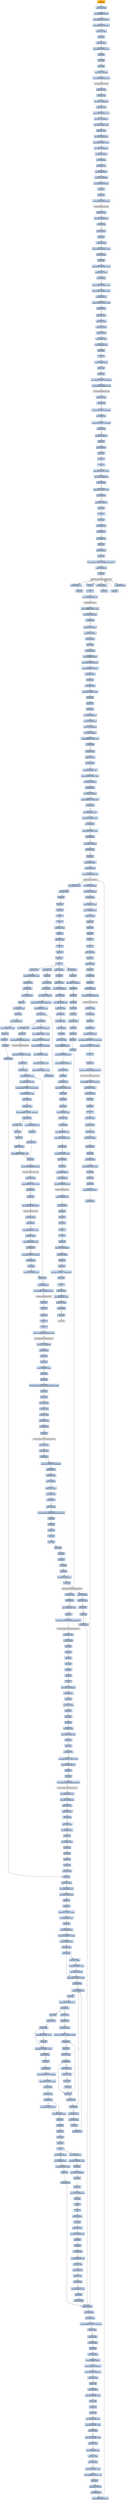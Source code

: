 digraph G {
node[shape=rectangle,style=filled,fillcolor=lightsteelblue,color=lightsteelblue]
bgcolor="transparent"
a0x00401bdcpushl_ebp[label="start\npushl %ebp",color="lightgrey",fillcolor="orange"];
a0x00401bddmovl_esp_ebp[label="0x00401bdd\nmovl %esp, %ebp"];
a0x00401bdfpushl_0xffffffffUINT8[label="0x00401bdf\npushl $0xffffffff<UINT8>"];
a0x00401be1pushl_0x407150UINT32[label="0x00401be1\npushl $0x407150<UINT32>"];
a0x00401be6pushl_0x403464UINT32[label="0x00401be6\npushl $0x403464<UINT32>"];
a0x00401bebmovl_fs_0_eax[label="0x00401beb\nmovl %fs:0, %eax"];
a0x00401bf1pushl_eax[label="0x00401bf1\npushl %eax"];
a0x00401bf2movl_esp_fs_0[label="0x00401bf2\nmovl %esp, %fs:0"];
a0x00401bf9subl_0x58UINT8_esp[label="0x00401bf9\nsubl $0x58<UINT8>, %esp"];
a0x00401bfcpushl_ebx[label="0x00401bfc\npushl %ebx"];
a0x00401bfdpushl_esi[label="0x00401bfd\npushl %esi"];
a0x00401bfepushl_edi[label="0x00401bfe\npushl %edi"];
a0x00401bffmovl_esp__24ebp_[label="0x00401bff\nmovl %esp, -24(%ebp)"];
a0x00401c02call_GetVersion_kernel32_dll[label="0x00401c02\ncall GetVersion@kernel32.dll"];
GetVersion_kernel32_dll[label="GetVersion@kernel32.dll",color="lightgrey",fillcolor="lightgrey"];
a0x00401c08xorl_edx_edx[label="0x00401c08\nxorl %edx, %edx"];
a0x00401c0amovb_ah_dl[label="0x00401c0a\nmovb %ah, %dl"];
a0x00401c0cmovl_edx_0x0040ae60[label="0x00401c0c\nmovl %edx, 0x0040ae60"];
a0x00401c12movl_eax_ecx[label="0x00401c12\nmovl %eax, %ecx"];
a0x00401c14andl_0xffUINT32_ecx[label="0x00401c14\nandl $0xff<UINT32>, %ecx"];
a0x00401c1amovl_ecx_0x0040ae5c[label="0x00401c1a\nmovl %ecx, 0x0040ae5c"];
a0x00401c20shll_0x8UINT8_ecx[label="0x00401c20\nshll $0x8<UINT8>, %ecx"];
a0x00401c23addl_edx_ecx[label="0x00401c23\naddl %edx, %ecx"];
a0x00401c25movl_ecx_0x0040ae58[label="0x00401c25\nmovl %ecx, 0x0040ae58"];
a0x00401c2bshrl_0x10UINT8_eax[label="0x00401c2b\nshrl $0x10<UINT8>, %eax"];
a0x00401c2emovl_eax_0x0040ae54[label="0x00401c2e\nmovl %eax, 0x0040ae54"];
a0x00401c33pushl_0x1UINT8[label="0x00401c33\npushl $0x1<UINT8>"];
a0x00401c35call_0x0040330d[label="0x00401c35\ncall 0x0040330d"];
a0x0040330dxorl_eax_eax[label="0x0040330d\nxorl %eax, %eax"];
a0x0040330fpushl_0x0UINT8[label="0x0040330f\npushl $0x0<UINT8>"];
a0x00403311cmpl_eax_0x8esp_[label="0x00403311\ncmpl %eax, 0x8(%esp)"];
a0x00403315pushl_0x1000UINT32[label="0x00403315\npushl $0x1000<UINT32>"];
a0x0040331asete_al[label="0x0040331a\nsete %al"];
a0x0040331dpushl_eax[label="0x0040331d\npushl %eax"];
a0x0040331ecall_HeapCreate_kernel32_dll[label="0x0040331e\ncall HeapCreate@kernel32.dll"];
HeapCreate_kernel32_dll[label="HeapCreate@kernel32.dll",color="lightgrey",fillcolor="lightgrey"];
a0x00403324testl_eax_eax[label="0x00403324\ntestl %eax, %eax"];
a0x00403326movl_eax_0x0040c400[label="0x00403326\nmovl %eax, 0x0040c400"];
a0x0040332bje_0x00403363[label="0x0040332b\nje 0x00403363"];
a0x0040332dcall_0x004031c5[label="0x0040332d\ncall 0x004031c5"];
a0x004031c5pushl_ebp[label="0x004031c5\npushl %ebp"];
a0x004031c6movl_esp_ebp[label="0x004031c6\nmovl %esp, %ebp"];
a0x004031c8movl_0x122cUINT32_eax[label="0x004031c8\nmovl $0x122c<UINT32>, %eax"];
a0x004031cdcall_0x00405990[label="0x004031cd\ncall 0x00405990"];
a0x00405990pushl_ecx[label="0x00405990\npushl %ecx"];
a0x00405991cmpl_0x1000UINT32_eax[label="0x00405991\ncmpl $0x1000<UINT32>, %eax"];
a0x00405996leal_0x8esp__ecx[label="0x00405996\nleal 0x8(%esp), %ecx"];
a0x0040599ajb_0x004059b0[label="0x0040599a\njb 0x004059b0"];
a0x0040599csubl_0x1000UINT32_ecx[label="0x0040599c\nsubl $0x1000<UINT32>, %ecx"];
a0x004059a2subl_0x1000UINT32_eax[label="0x004059a2\nsubl $0x1000<UINT32>, %eax"];
a0x004059a7testl_eax_ecx_[label="0x004059a7\ntestl %eax, (%ecx)"];
a0x004059a9cmpl_0x1000UINT32_eax[label="0x004059a9\ncmpl $0x1000<UINT32>, %eax"];
a0x004059aejae_0x0040599c[label="0x004059ae\njae 0x0040599c"];
a0x004059b0subl_eax_ecx[label="0x004059b0\nsubl %eax, %ecx"];
a0x004059b2movl_esp_eax[label="0x004059b2\nmovl %esp, %eax"];
a0x004059b4testl_eax_ecx_[label="0x004059b4\ntestl %eax, (%ecx)"];
a0x004059b6movl_ecx_esp[label="0x004059b6\nmovl %ecx, %esp"];
a0x004059b8movl_eax__ecx[label="0x004059b8\nmovl (%eax), %ecx"];
a0x004059bamovl_0x4eax__eax[label="0x004059ba\nmovl 0x4(%eax), %eax"];
a0x004059bdpushl_eax[label="0x004059bd\npushl %eax"];
a0x004059beret[label="0x004059be\nret"];
a0x004031d2leal__152ebp__eax[label="0x004031d2\nleal -152(%ebp), %eax"];
a0x004031d8pushl_ebx[label="0x004031d8\npushl %ebx"];
a0x004031d9pushl_eax[label="0x004031d9\npushl %eax"];
a0x004031damovl_0x94UINT32__152ebp_[label="0x004031da\nmovl $0x94<UINT32>, -152(%ebp)"];
a0x004031e4call_GetVersionExA_kernel32_dll[label="0x004031e4\ncall GetVersionExA@kernel32.dll"];
GetVersionExA_kernel32_dll[label="GetVersionExA@kernel32.dll",color="lightgrey",fillcolor="lightgrey"];
a0x004031eatestl_eax_eax[label="0x004031ea\ntestl %eax, %eax"];
a0x004031ecje_0x00403208[label="0x004031ec\nje 0x00403208"];
a0x004031eecmpl_0x2UINT8__136ebp_[label="0x004031ee\ncmpl $0x2<UINT8>, -136(%ebp)"];
a0x004031f5jne_0x00403208[label="0x004031f5\njne 0x00403208"];
a0x004031f7cmpl_0x5UINT8__148ebp_[label="0x004031f7\ncmpl $0x5<UINT8>, -148(%ebp)"];
a0x004031fejb_0x00403208[label="0x004031fe\njb 0x00403208"];
a0x00403200pushl_0x1UINT8[label="0x00403200\npushl $0x1<UINT8>"];
a0x00403202popl_eax[label="0x00403202\npopl %eax"];
a0x00403203jmp_0x0040330a[label="0x00403203\njmp 0x0040330a"];
a0x0040330apopl_ebx[label="0x0040330a\npopl %ebx"];
a0x0040330bleave_[label="0x0040330b\nleave "];
a0x0040330cret[label="0x0040330c\nret"];
a0x00403332cmpl_0x3UINT8_eax[label="0x00403332\ncmpl $0x3<UINT8>, %eax"];
a0x00403335movl_eax_0x0040c404[label="0x00403335\nmovl %eax, 0x0040c404"];
a0x0040333ajne_0x00403349[label="0x0040333a\njne 0x00403349"];
a0x00403349cmpl_0x2UINT8_eax[label="0x00403349\ncmpl $0x2<UINT8>, %eax"];
a0x0040334cjne_0x00403366[label="0x0040334c\njne 0x00403366"];
a0x00403366pushl_0x1UINT8[label="0x00403366\npushl $0x1<UINT8>"];
a0x00403368popl_eax[label="0x00403368\npopl %eax"];
a0x00403369ret[label="0x00403369\nret"];
a0x00401c3apopl_ecx[label="0x00401c3a\npopl %ecx"];
a0x00401c3btestl_eax_eax[label="0x00401c3b\ntestl %eax, %eax"];
a0x00401c3djne_0x00401c47[label="0x00401c3d\njne 0x00401c47"];
a0x00401c47call_0x004027e6[label="0x00401c47\ncall 0x004027e6"];
a0x004027e6pushl_esi[label="0x004027e6\npushl %esi"];
a0x004027e7call_0x00404558[label="0x004027e7\ncall 0x00404558"];
a0x00404558pushl_esi[label="0x00404558\npushl %esi"];
a0x00404559movl_InitializeCriticalSection_kernel32_dll_esi[label="0x00404559\nmovl InitializeCriticalSection@kernel32.dll, %esi"];
a0x0040455fpushl_0x0040a324[label="0x0040455f\npushl 0x0040a324"];
a0x00404565call_esi[label="0x00404565\ncall %esi"];
InitializeCriticalSection_kernel32_dll[label="InitializeCriticalSection@kernel32.dll",color="lightgrey",fillcolor="lightgrey"];
a0x00404567pushl_0x0040a314[label="0x00404567\npushl 0x0040a314"];
a0x0040456dcall_esi[label="0x0040456d\ncall %esi"];
a0x0040456fpushl_0x0040a304[label="0x0040456f\npushl 0x0040a304"];
a0x00404575call_esi[label="0x00404575\ncall %esi"];
a0x00404577pushl_0x0040a2e4[label="0x00404577\npushl 0x0040a2e4"];
a0x0040457dcall_esi[label="0x0040457d\ncall %esi"];
a0x0040457fpopl_esi[label="0x0040457f\npopl %esi"];
a0x00404580ret[label="0x00404580\nret"];
a0x004027eccall_TlsAlloc_kernel32_dll[label="0x004027ec\ncall TlsAlloc@kernel32.dll"];
TlsAlloc_kernel32_dll[label="TlsAlloc@kernel32.dll",color="lightgrey",fillcolor="lightgrey"];
a0x004027f2cmpl_0xffffffffUINT8_eax[label="0x004027f2\ncmpl $0xffffffff<UINT8>, %eax"];
a0x004027f5movl_eax_0x00408160[label="0x004027f5\nmovl %eax, 0x00408160"];
a0x004027faje_0x00402836[label="0x004027fa\nje 0x00402836"];
a0x004027fcpushl_0x74UINT8[label="0x004027fc\npushl $0x74<UINT8>"];
a0x004027fepushl_0x1UINT8[label="0x004027fe\npushl $0x1<UINT8>"];
a0x00402800call_0x00404d25[label="0x00402800\ncall 0x00404d25"];
a0x00404d25pushl_ebp[label="0x00404d25\npushl %ebp"];
a0x00404d26movl_esp_ebp[label="0x00404d26\nmovl %esp, %ebp"];
a0x00404d28pushl_0xffffffffUINT8[label="0x00404d28\npushl $0xffffffff<UINT8>"];
a0x00404d2apushl_0x407528UINT32[label="0x00404d2a\npushl $0x407528<UINT32>"];
a0x00404d2fpushl_0x403464UINT32[label="0x00404d2f\npushl $0x403464<UINT32>"];
a0x00404d34movl_fs_0_eax[label="0x00404d34\nmovl %fs:0, %eax"];
a0x00404d3apushl_eax[label="0x00404d3a\npushl %eax"];
a0x00404d3bmovl_esp_fs_0[label="0x00404d3b\nmovl %esp, %fs:0"];
a0x00404d42subl_0x18UINT8_esp[label="0x00404d42\nsubl $0x18<UINT8>, %esp"];
a0x00404d45pushl_ebx[label="0x00404d45\npushl %ebx"];
a0x00404d46pushl_esi[label="0x00404d46\npushl %esi"];
a0x00404d47pushl_edi[label="0x00404d47\npushl %edi"];
a0x00404d48movl_0x8ebp__esi[label="0x00404d48\nmovl 0x8(%ebp), %esi"];
a0x00404d4bimull_0xcebp__esi[label="0x00404d4b\nimull 0xc(%ebp), %esi"];
a0x00404d4fmovl_esi_0xcebp_[label="0x00404d4f\nmovl %esi, 0xc(%ebp)"];
a0x00404d52movl_esi__28ebp_[label="0x00404d52\nmovl %esi, -28(%ebp)"];
a0x00404d55cmpl_0xffffffe0UINT8_esi[label="0x00404d55\ncmpl $0xffffffe0<UINT8>, %esi"];
a0x00404d58ja_0x00404d6e[label="0x00404d58\nja 0x00404d6e"];
a0x00404d5axorl_ebx_ebx[label="0x00404d5a\nxorl %ebx, %ebx"];
a0x00404d5ccmpl_ebx_esi[label="0x00404d5c\ncmpl %ebx, %esi"];
a0x00404d5ejne_0x00404d63[label="0x00404d5e\njne 0x00404d63"];
a0x00404d63addl_0xfUINT8_esi[label="0x00404d63\naddl $0xf<UINT8>, %esi"];
a0x00404d66andl_0xfffffff0UINT8_esi[label="0x00404d66\nandl $0xfffffff0<UINT8>, %esi"];
a0x00404d69movl_esi_0xcebp_[label="0x00404d69\nmovl %esi, 0xc(%ebp)"];
a0x00404d6cjmp_0x00404d70[label="0x00404d6c\njmp 0x00404d70"];
a0x00404d70movl_ebx__32ebp_[label="0x00404d70\nmovl %ebx, -32(%ebp)"];
a0x00404d73cmpl_0xffffffe0UINT8_esi[label="0x00404d73\ncmpl $0xffffffe0<UINT8>, %esi"];
a0x00404d76ja_0x00404e24[label="0x00404d76\nja 0x00404e24"];
a0x00404d7cmovl_0x0040c404_eax[label="0x00404d7c\nmovl 0x0040c404, %eax"];
a0x00404d81cmpl_0x3UINT8_eax[label="0x00404d81\ncmpl $0x3<UINT8>, %eax"];
a0x00404d84jne_0x00404dc7[label="0x00404d84\njne 0x00404dc7"];
a0x00404dc7cmpl_0x2UINT8_eax[label="0x00404dc7\ncmpl $0x2<UINT8>, %eax"];
a0x00404dcajne_0x00404e0d[label="0x00404dca\njne 0x00404e0d"];
a0x00404e0dcmpl_ebx__32ebp_[label="0x00404e0d\ncmpl %ebx, -32(%ebp)"];
a0x00404e10jne_0x00404e50[label="0x00404e10\njne 0x00404e50"];
a0x00404e12pushl_esi[label="0x00404e12\npushl %esi"];
a0x00404e13pushl_0x8UINT8[label="0x00404e13\npushl $0x8<UINT8>"];
a0x00404e15pushl_0x0040c400[label="0x00404e15\npushl 0x0040c400"];
a0x00404e1bcall_HeapAlloc_kernel32_dll[label="0x00404e1b\ncall HeapAlloc@kernel32.dll"];
HeapAlloc_kernel32_dll[label="HeapAlloc@kernel32.dll",color="lightgrey",fillcolor="lightgrey"];
a0x00404e21movl_eax__32ebp_[label="0x00404e21\nmovl %eax, -32(%ebp)"];
a0x00404e24cmpl_ebx__32ebp_[label="0x00404e24\ncmpl %ebx, -32(%ebp)"];
a0x00404e27jne_0x00404e50[label="0x00404e27\njne 0x00404e50"];
a0x00404e50movl__32ebp__eax[label="0x00404e50\nmovl -32(%ebp), %eax"];
a0x00404e53movl__16ebp__ecx[label="0x00404e53\nmovl -16(%ebp), %ecx"];
a0x00404e56movl_ecx_fs_0[label="0x00404e56\nmovl %ecx, %fs:0"];
a0x00404e5dpopl_edi[label="0x00404e5d\npopl %edi"];
a0x00404e5epopl_esi[label="0x00404e5e\npopl %esi"];
a0x00404e5fpopl_ebx[label="0x00404e5f\npopl %ebx"];
a0x00404e60leave_[label="0x00404e60\nleave "];
a0x00404e61ret[label="0x00404e61\nret"];
a0x00402805movl_eax_esi[label="0x00402805\nmovl %eax, %esi"];
a0x00402807popl_ecx[label="0x00402807\npopl %ecx"];
a0x00402808testl_esi_esi[label="0x00402808\ntestl %esi, %esi"];
a0x0040280apopl_ecx[label="0x0040280a\npopl %ecx"];
a0x0040280bje_0x00402836[label="0x0040280b\nje 0x00402836"];
a0x0040280dpushl_esi[label="0x0040280d\npushl %esi"];
a0x0040280epushl_0x00408160[label="0x0040280e\npushl 0x00408160"];
a0x00402814call_TlsSetValue_kernel32_dll[label="0x00402814\ncall TlsSetValue@kernel32.dll"];
TlsSetValue_kernel32_dll[label="TlsSetValue@kernel32.dll",color="lightgrey",fillcolor="lightgrey"];
a0x0040281atestl_eax_eax[label="0x0040281a\ntestl %eax, %eax"];
a0x0040281cje_0x00402836[label="0x0040281c\nje 0x00402836"];
a0x0040281epushl_esi[label="0x0040281e\npushl %esi"];
a0x0040281fcall_0x0040283a[label="0x0040281f\ncall 0x0040283a"];
a0x0040283amovl_0x4esp__eax[label="0x0040283a\nmovl 0x4(%esp), %eax"];
a0x0040283emovl_0x408168UINT32_0x50eax_[label="0x0040283e\nmovl $0x408168<UINT32>, 0x50(%eax)"];
a0x00402845movl_0x1UINT32_0x14eax_[label="0x00402845\nmovl $0x1<UINT32>, 0x14(%eax)"];
a0x0040284cret[label="0x0040284c\nret"];
a0x00402824popl_ecx[label="0x00402824\npopl %ecx"];
a0x00402825call_GetCurrentThreadId_kernel32_dll[label="0x00402825\ncall GetCurrentThreadId@kernel32.dll"];
GetCurrentThreadId_kernel32_dll[label="GetCurrentThreadId@kernel32.dll",color="lightgrey",fillcolor="lightgrey"];
a0x0040282borl_0xffffffffUINT8_0x4esi_[label="0x0040282b\norl $0xffffffff<UINT8>, 0x4(%esi)"];
a0x0040282fpushl_0x1UINT8[label="0x0040282f\npushl $0x1<UINT8>"];
a0x00402831movl_eax_esi_[label="0x00402831\nmovl %eax, (%esi)"];
a0x00402833popl_eax[label="0x00402833\npopl %eax"];
a0x00402834popl_esi[label="0x00402834\npopl %esi"];
a0x00402835ret[label="0x00402835\nret"];
a0x00401c4ctestl_eax_eax[label="0x00401c4c\ntestl %eax, %eax"];
a0x00401c4ejne_0x00401c58[label="0x00401c4e\njne 0x00401c58"];
a0x00401c58xorl_esi_esi[label="0x00401c58\nxorl %esi, %esi"];
a0x00401c5amovl_esi__4ebp_[label="0x00401c5a\nmovl %esi, -4(%ebp)"];
a0x00401c5dcall_0x00402fdc[label="0x00401c5d\ncall 0x00402fdc"];
a0x00402fdcpushl_ebp[label="0x00402fdc\npushl %ebp"];
a0x00402fddmovl_esp_ebp[label="0x00402fdd\nmovl %esp, %ebp"];
a0x00402fdfsubl_0x48UINT8_esp[label="0x00402fdf\nsubl $0x48<UINT8>, %esp"];
a0x00402fe2pushl_ebx[label="0x00402fe2\npushl %ebx"];
a0x00402fe3pushl_esi[label="0x00402fe3\npushl %esi"];
a0x00402fe4pushl_edi[label="0x00402fe4\npushl %edi"];
a0x00402fe5pushl_0x480UINT32[label="0x00402fe5\npushl $0x480<UINT32>"];
a0x00402feacall_0x00401d2d[label="0x00402fea\ncall 0x00401d2d"];
a0x00401d2dpushl_0x0040afa0[label="0x00401d2d\npushl 0x0040afa0"];
a0x00401d33pushl_0x8esp_[label="0x00401d33\npushl 0x8(%esp)"];
a0x00401d37call_0x00401d3f[label="0x00401d37\ncall 0x00401d3f"];
a0x00401d3fcmpl_0xffffffe0UINT8_0x4esp_[label="0x00401d3f\ncmpl $0xffffffe0<UINT8>, 0x4(%esp)"];
a0x00401d44ja_0x00401d68[label="0x00401d44\nja 0x00401d68"];
a0x00401d46pushl_0x4esp_[label="0x00401d46\npushl 0x4(%esp)"];
a0x00401d4acall_0x00401d6b[label="0x00401d4a\ncall 0x00401d6b"];
a0x00401d6bpushl_ebp[label="0x00401d6b\npushl %ebp"];
a0x00401d6cmovl_esp_ebp[label="0x00401d6c\nmovl %esp, %ebp"];
a0x00401d6epushl_0xffffffffUINT8[label="0x00401d6e\npushl $0xffffffff<UINT8>"];
a0x00401d70pushl_0x407160UINT32[label="0x00401d70\npushl $0x407160<UINT32>"];
a0x00401d75pushl_0x403464UINT32[label="0x00401d75\npushl $0x403464<UINT32>"];
a0x00401d7amovl_fs_0_eax[label="0x00401d7a\nmovl %fs:0, %eax"];
a0x00401d80pushl_eax[label="0x00401d80\npushl %eax"];
a0x00401d81movl_esp_fs_0[label="0x00401d81\nmovl %esp, %fs:0"];
a0x00401d88subl_0xcUINT8_esp[label="0x00401d88\nsubl $0xc<UINT8>, %esp"];
a0x00401d8bpushl_ebx[label="0x00401d8b\npushl %ebx"];
a0x00401d8cpushl_esi[label="0x00401d8c\npushl %esi"];
a0x00401d8dpushl_edi[label="0x00401d8d\npushl %edi"];
a0x00401d8emovl_0x0040c404_eax[label="0x00401d8e\nmovl 0x0040c404, %eax"];
a0x00401d93cmpl_0x3UINT8_eax[label="0x00401d93\ncmpl $0x3<UINT8>, %eax"];
a0x00401d96jne_0x00401ddb[label="0x00401d96\njne 0x00401ddb"];
a0x00401ddbcmpl_0x2UINT8_eax[label="0x00401ddb\ncmpl $0x2<UINT8>, %eax"];
a0x00401ddejne_0x00401e3a[label="0x00401dde\njne 0x00401e3a"];
a0x00401e3amovl_0x8ebp__eax[label="0x00401e3a\nmovl 0x8(%ebp), %eax"];
a0x00401e3dtestl_eax_eax[label="0x00401e3d\ntestl %eax, %eax"];
a0x00401e3fjne_0x00401e44[label="0x00401e3f\njne 0x00401e44"];
a0x00401e44addl_0xfUINT8_eax[label="0x00401e44\naddl $0xf<UINT8>, %eax"];
a0x00401e47andb_0xfffffff0UINT8_al[label="0x00401e47\nandb $0xfffffff0<UINT8>, %al"];
a0x00401e49pushl_eax[label="0x00401e49\npushl %eax"];
a0x00401e4apushl_0x0UINT8[label="0x00401e4a\npushl $0x0<UINT8>"];
a0x00401e4cpushl_0x0040c400[label="0x00401e4c\npushl 0x0040c400"];
a0x00401e52call_HeapAlloc_kernel32_dll[label="0x00401e52\ncall HeapAlloc@kernel32.dll"];
a0x00401e58movl__16ebp__ecx[label="0x00401e58\nmovl -16(%ebp), %ecx"];
a0x00401e5bmovl_ecx_fs_0[label="0x00401e5b\nmovl %ecx, %fs:0"];
a0x00401e62popl_edi[label="0x00401e62\npopl %edi"];
a0x00401e63popl_esi[label="0x00401e63\npopl %esi"];
a0x00401e64popl_ebx[label="0x00401e64\npopl %ebx"];
a0x00401e65leave_[label="0x00401e65\nleave "];
a0x00401e66ret[label="0x00401e66\nret"];
a0x00401d4ftestl_eax_eax[label="0x00401d4f\ntestl %eax, %eax"];
a0x00401d51popl_ecx[label="0x00401d51\npopl %ecx"];
a0x00401d52jne_0x00401d6a[label="0x00401d52\njne 0x00401d6a"];
a0x00401d6aret[label="0x00401d6a\nret"];
a0x00401d3cpopl_ecx[label="0x00401d3c\npopl %ecx"];
a0x00401d3dpopl_ecx[label="0x00401d3d\npopl %ecx"];
a0x00401d3eret[label="0x00401d3e\nret"];
a0x00402fefmovl_eax_esi[label="0x00402fef\nmovl %eax, %esi"];
a0x00402ff1popl_ecx[label="0x00402ff1\npopl %ecx"];
a0x00402ff2testl_esi_esi[label="0x00402ff2\ntestl %esi, %esi"];
a0x00402ff4jne_0x00402ffe[label="0x00402ff4\njne 0x00402ffe"];
a0x00402ffemovl_esi_0x0040c420[label="0x00402ffe\nmovl %esi, 0x0040c420"];
a0x00403004movl_0x20UINT32_0x0040c520[label="0x00403004\nmovl $0x20<UINT32>, 0x0040c520"];
a0x0040300eleal_0x480esi__eax[label="0x0040300e\nleal 0x480(%esi), %eax"];
a0x00403014cmpl_eax_esi[label="0x00403014\ncmpl %eax, %esi"];
a0x00403016jae_0x00403036[label="0x00403016\njae 0x00403036"];
a0x00403018andb_0x0UINT8_0x4esi_[label="0x00403018\nandb $0x0<UINT8>, 0x4(%esi)"];
a0x0040301corl_0xffffffffUINT8_esi_[label="0x0040301c\norl $0xffffffff<UINT8>, (%esi)"];
a0x0040301fandl_0x0UINT8_0x8esi_[label="0x0040301f\nandl $0x0<UINT8>, 0x8(%esi)"];
a0x00403023movb_0xaUINT8_0x5esi_[label="0x00403023\nmovb $0xa<UINT8>, 0x5(%esi)"];
a0x00403027movl_0x0040c420_eax[label="0x00403027\nmovl 0x0040c420, %eax"];
a0x0040302caddl_0x24UINT8_esi[label="0x0040302c\naddl $0x24<UINT8>, %esi"];
a0x0040302faddl_0x480UINT32_eax[label="0x0040302f\naddl $0x480<UINT32>, %eax"];
a0x00403034jmp_0x00403014[label="0x00403034\njmp 0x00403014"];
a0x00403036leal__72ebp__eax[label="0x00403036\nleal -72(%ebp), %eax"];
a0x00403039pushl_eax[label="0x00403039\npushl %eax"];
a0x0040303acall_GetStartupInfoA_kernel32_dll[label="0x0040303a\ncall GetStartupInfoA@kernel32.dll"];
GetStartupInfoA_kernel32_dll[label="GetStartupInfoA@kernel32.dll",color="lightgrey",fillcolor="lightgrey"];
a0x00403040cmpw_0x0UINT8__22ebp_[label="0x00403040\ncmpw $0x0<UINT8>, -22(%ebp)"];
a0x00403045je_0x0040311c[label="0x00403045\nje 0x0040311c"];
a0x0040311cxorl_ebx_ebx[label="0x0040311c\nxorl %ebx, %ebx"];
a0x0040311emovl_0x0040c420_ecx[label="0x0040311e\nmovl 0x0040c420, %ecx"];
a0x00403124leal_ebxebx8__eax[label="0x00403124\nleal (%ebx,%ebx,8), %eax"];
a0x00403127cmpl_0xffffffffUINT8_ecxeax4_[label="0x00403127\ncmpl $0xffffffff<UINT8>, (%ecx,%eax,4)"];
a0x0040312bleal_ecxeax4__esi[label="0x0040312b\nleal (%ecx,%eax,4), %esi"];
a0x0040312ejne_0x0040317d[label="0x0040312e\njne 0x0040317d"];
a0x00403130testl_ebx_ebx[label="0x00403130\ntestl %ebx, %ebx"];
a0x00403132movb_0xffffff81UINT8_0x4esi_[label="0x00403132\nmovb $0xffffff81<UINT8>, 0x4(%esi)"];
a0x00403136jne_0x0040313d[label="0x00403136\njne 0x0040313d"];
a0x00403138pushl_0xfffffff6UINT8[label="0x00403138\npushl $0xfffffff6<UINT8>"];
a0x0040313apopl_eax[label="0x0040313a\npopl %eax"];
a0x0040313bjmp_0x00403147[label="0x0040313b\njmp 0x00403147"];
a0x00403147pushl_eax[label="0x00403147\npushl %eax"];
a0x00403148call_GetStdHandle_kernel32_dll[label="0x00403148\ncall GetStdHandle@kernel32.dll"];
GetStdHandle_kernel32_dll[label="GetStdHandle@kernel32.dll",color="lightgrey",fillcolor="lightgrey"];
a0x0040314emovl_eax_edi[label="0x0040314e\nmovl %eax, %edi"];
a0x00403150cmpl_0xffffffffUINT8_edi[label="0x00403150\ncmpl $0xffffffff<UINT8>, %edi"];
a0x00403153je_0x0040316c[label="0x00403153\nje 0x0040316c"];
a0x00403155pushl_edi[label="0x00403155\npushl %edi"];
a0x00403156call_GetFileType_kernel32_dll[label="0x00403156\ncall GetFileType@kernel32.dll"];
GetFileType_kernel32_dll[label="GetFileType@kernel32.dll",color="lightgrey",fillcolor="lightgrey"];
a0x0040315ctestl_eax_eax[label="0x0040315c\ntestl %eax, %eax"];
a0x0040315eje_0x0040316c[label="0x0040315e\nje 0x0040316c"];
a0x00403160andl_0xffUINT32_eax[label="0x00403160\nandl $0xff<UINT32>, %eax"];
a0x00403165movl_edi_esi_[label="0x00403165\nmovl %edi, (%esi)"];
a0x00403167cmpl_0x2UINT8_eax[label="0x00403167\ncmpl $0x2<UINT8>, %eax"];
a0x0040316ajne_0x00403172[label="0x0040316a\njne 0x00403172"];
a0x0040316corb_0x40UINT8_0x4esi_[label="0x0040316c\norb $0x40<UINT8>, 0x4(%esi)"];
a0x00403170jmp_0x00403181[label="0x00403170\njmp 0x00403181"];
a0x00403181incl_ebx[label="0x00403181\nincl %ebx"];
a0x00403182cmpl_0x3UINT8_ebx[label="0x00403182\ncmpl $0x3<UINT8>, %ebx"];
a0x00403185jl_0x0040311e[label="0x00403185\njl 0x0040311e"];
a0x0040313dmovl_ebx_eax[label="0x0040313d\nmovl %ebx, %eax"];
a0x0040313fdecl_eax[label="0x0040313f\ndecl %eax"];
a0x00403140negl_eax[label="0x00403140\nnegl %eax"];
a0x00403142sbbl_eax_eax[label="0x00403142\nsbbl %eax, %eax"];
a0x00403144addl_0xfffffff5UINT8_eax[label="0x00403144\naddl $0xfffffff5<UINT8>, %eax"];
a0x00403187pushl_0x0040c520[label="0x00403187\npushl 0x0040c520"];
a0x0040318dcall_SetHandleCount_kernel32_dll[label="0x0040318d\ncall SetHandleCount@kernel32.dll"];
LockResource_kernel32_dll[label="LockResource@kernel32.dll",color="lightgrey",fillcolor="lightgrey"];
a0x00403193popl_edi[label="0x00403193\npopl %edi"];
a0x00403194popl_esi[label="0x00403194\npopl %esi"];
a0x00403195popl_ebx[label="0x00403195\npopl %ebx"];
a0x00403196leave_[label="0x00403196\nleave "];
a0x00403197ret[label="0x00403197\nret"];
a0x00401c62call_GetCommandLineA_kernel32_dll[label="0x00401c62\ncall GetCommandLineA@kernel32.dll"];
GetCommandLineA_kernel32_dll[label="GetCommandLineA@kernel32.dll",color="lightgrey",fillcolor="lightgrey"];
a0x00401c68movl_eax_0x0040c538[label="0x00401c68\nmovl %eax, 0x0040c538"];
a0x00401c6dcall_0x00402eaa[label="0x00401c6d\ncall 0x00402eaa"];
a0x00402eaapushl_ecx[label="0x00402eaa\npushl %ecx"];
a0x00402eabpushl_ecx[label="0x00402eab\npushl %ecx"];
a0x00402eacmovl_0x0040af98_eax[label="0x00402eac\nmovl 0x0040af98, %eax"];
a0x00402eb1pushl_ebx[label="0x00402eb1\npushl %ebx"];
a0x00402eb2pushl_ebp[label="0x00402eb2\npushl %ebp"];
a0x00402eb3movl_GetEnvironmentStringsW_kernel32_dll_ebp[label="0x00402eb3\nmovl GetEnvironmentStringsW@kernel32.dll, %ebp"];
a0x00402eb9pushl_esi[label="0x00402eb9\npushl %esi"];
a0x00402ebapushl_edi[label="0x00402eba\npushl %edi"];
a0x00402ebbxorl_ebx_ebx[label="0x00402ebb\nxorl %ebx, %ebx"];
a0x00402ebdxorl_esi_esi[label="0x00402ebd\nxorl %esi, %esi"];
a0x00402ebfxorl_edi_edi[label="0x00402ebf\nxorl %edi, %edi"];
a0x00402ec1cmpl_ebx_eax[label="0x00402ec1\ncmpl %ebx, %eax"];
a0x00402ec3jne_0x00402ef8[label="0x00402ec3\njne 0x00402ef8"];
a0x00402ec5call_ebp[label="0x00402ec5\ncall %ebp"];
GetEnvironmentStringsW_kernel32_dll[label="GetEnvironmentStringsW@kernel32.dll",color="lightgrey",fillcolor="lightgrey"];
a0x00402ec7movl_eax_esi[label="0x00402ec7\nmovl %eax, %esi"];
a0x00402ec9cmpl_ebx_esi[label="0x00402ec9\ncmpl %ebx, %esi"];
a0x00402ecbje_0x00402ed9[label="0x00402ecb\nje 0x00402ed9"];
a0x00402ecdmovl_0x1UINT32_0x0040af98[label="0x00402ecd\nmovl $0x1<UINT32>, 0x0040af98"];
a0x00402ed7jmp_0x00402f01[label="0x00402ed7\njmp 0x00402f01"];
a0x00402f01cmpl_ebx_esi[label="0x00402f01\ncmpl %ebx, %esi"];
a0x00402f03jne_0x00402f11[label="0x00402f03\njne 0x00402f11"];
a0x00402f11cmpw_bx_esi_[label="0x00402f11\ncmpw %bx, (%esi)"];
a0x00402f14movl_esi_eax[label="0x00402f14\nmovl %esi, %eax"];
a0x00402f16je_0x00402f26[label="0x00402f16\nje 0x00402f26"];
a0x00402f26subl_esi_eax[label="0x00402f26\nsubl %esi, %eax"];
a0x00402f28movl_WideCharToMultiByte_kernel32_dll_edi[label="0x00402f28\nmovl WideCharToMultiByte@kernel32.dll, %edi"];
a0x00402f2esarl_eax[label="0x00402f2e\nsarl %eax"];
a0x00402f30pushl_ebx[label="0x00402f30\npushl %ebx"];
a0x00402f31pushl_ebx[label="0x00402f31\npushl %ebx"];
a0x00402f32incl_eax[label="0x00402f32\nincl %eax"];
a0x00402f33pushl_ebx[label="0x00402f33\npushl %ebx"];
a0x00402f34pushl_ebx[label="0x00402f34\npushl %ebx"];
a0x00402f35pushl_eax[label="0x00402f35\npushl %eax"];
a0x00402f36pushl_esi[label="0x00402f36\npushl %esi"];
a0x00402f37pushl_ebx[label="0x00402f37\npushl %ebx"];
a0x00402f38pushl_ebx[label="0x00402f38\npushl %ebx"];
a0x00402f39movl_eax_0x34esp_[label="0x00402f39\nmovl %eax, 0x34(%esp)"];
a0x00402f3dcall_edi[label="0x00402f3d\ncall %edi"];
WideCharToMultiByte_kernel32_dll[label="WideCharToMultiByte@kernel32.dll",color="lightgrey",fillcolor="lightgrey"];
a0x00402f3fmovl_eax_ebp[label="0x00402f3f\nmovl %eax, %ebp"];
a0x00402f41cmpl_ebx_ebp[label="0x00402f41\ncmpl %ebx, %ebp"];
a0x00402f43je_0x00402f77[label="0x00402f43\nje 0x00402f77"];
a0x00402f45pushl_ebp[label="0x00402f45\npushl %ebp"];
a0x00402f46call_0x00401d2d[label="0x00402f46\ncall 0x00401d2d"];
a0x00402f4bcmpl_ebx_eax[label="0x00402f4b\ncmpl %ebx, %eax"];
a0x00402f4dpopl_ecx[label="0x00402f4d\npopl %ecx"];
a0x00402f4emovl_eax_0x10esp_[label="0x00402f4e\nmovl %eax, 0x10(%esp)"];
a0x00402f52je_0x00402f77[label="0x00402f52\nje 0x00402f77"];
a0x00402f54pushl_ebx[label="0x00402f54\npushl %ebx"];
a0x00402f55pushl_ebx[label="0x00402f55\npushl %ebx"];
a0x00402f56pushl_ebp[label="0x00402f56\npushl %ebp"];
a0x00402f57pushl_eax[label="0x00402f57\npushl %eax"];
a0x00402f58pushl_0x24esp_[label="0x00402f58\npushl 0x24(%esp)"];
a0x00402f5cpushl_esi[label="0x00402f5c\npushl %esi"];
a0x00402f5dpushl_ebx[label="0x00402f5d\npushl %ebx"];
a0x00402f5epushl_ebx[label="0x00402f5e\npushl %ebx"];
a0x00402f5fcall_edi[label="0x00402f5f\ncall %edi"];
a0x00402f61testl_eax_eax[label="0x00402f61\ntestl %eax, %eax"];
a0x00402f63jne_0x00402f73[label="0x00402f63\njne 0x00402f73"];
a0x00402f73movl_0x10esp__ebx[label="0x00402f73\nmovl 0x10(%esp), %ebx"];
a0x00402f77pushl_esi[label="0x00402f77\npushl %esi"];
a0x00402f78call_FreeEnvironmentStringsW_kernel32_dll[label="0x00402f78\ncall FreeEnvironmentStringsW@kernel32.dll"];
FreeEnvironmentStringsW_kernel32_dll[label="FreeEnvironmentStringsW@kernel32.dll",color="lightgrey",fillcolor="lightgrey"];
a0x00402f7emovl_ebx_eax[label="0x00402f7e\nmovl %ebx, %eax"];
a0x00402f80jmp_0x00402fd5[label="0x00402f80\njmp 0x00402fd5"];
a0x00402fd5popl_edi[label="0x00402fd5\npopl %edi"];
a0x00402fd6popl_esi[label="0x00402fd6\npopl %esi"];
a0x00402fd7popl_ebp[label="0x00402fd7\npopl %ebp"];
a0x00402fd8popl_ebx[label="0x00402fd8\npopl %ebx"];
a0x00402fd9popl_ecx[label="0x00402fd9\npopl %ecx"];
a0x00402fdapopl_ecx[label="0x00402fda\npopl %ecx"];
a0x00402fdbret[label="0x00402fdb\nret"];
a0x00401c72movl_eax_0x0040ae44[label="0x00401c72\nmovl %eax, 0x0040ae44"];
a0x00401c77call_0x00402c5d[label="0x00401c77\ncall 0x00402c5d"];
a0x00402c5dpushl_ebp[label="0x00402c5d\npushl %ebp"];
a0x00402c5emovl_esp_ebp[label="0x00402c5e\nmovl %esp, %ebp"];
a0x00402c60pushl_ecx[label="0x00402c60\npushl %ecx"];
a0x00402c61pushl_ecx[label="0x00402c61\npushl %ecx"];
a0x00402c62pushl_ebx[label="0x00402c62\npushl %ebx"];
a0x00402c63xorl_ebx_ebx[label="0x00402c63\nxorl %ebx, %ebx"];
a0x00402c65cmpl_ebx_0x0040c528[label="0x00402c65\ncmpl %ebx, 0x0040c528"];
a0x00402c6bpushl_esi[label="0x00402c6b\npushl %esi"];
a0x00402c6cpushl_edi[label="0x00402c6c\npushl %edi"];
a0x00402c6djne_0x00402c74[label="0x00402c6d\njne 0x00402c74"];
a0x00402c74movl_0x40ae94UINT32_esi[label="0x00402c74\nmovl $0x40ae94<UINT32>, %esi"];
a0x00402c79pushl_0x104UINT32[label="0x00402c79\npushl $0x104<UINT32>"];
a0x00402c7epushl_esi[label="0x00402c7e\npushl %esi"];
a0x00402c7fpushl_ebx[label="0x00402c7f\npushl %ebx"];
a0x00402c80call_GetModuleFileNameA_kernel32_dll[label="0x00402c80\ncall GetModuleFileNameA@kernel32.dll"];
GetModuleFileNameA_kernel32_dll[label="GetModuleFileNameA@kernel32.dll",color="lightgrey",fillcolor="lightgrey"];
a0x00402c86movl_0x0040c538_eax[label="0x00402c86\nmovl 0x0040c538, %eax"];
a0x00402c8bmovl_esi_0x0040ae80[label="0x00402c8b\nmovl %esi, 0x0040ae80"];
a0x00402c91movl_esi_edi[label="0x00402c91\nmovl %esi, %edi"];
a0x00402c93cmpb_bl_eax_[label="0x00402c93\ncmpb %bl, (%eax)"];
a0x00402c95je_0x00402c99[label="0x00402c95\nje 0x00402c99"];
a0x00402c97movl_eax_edi[label="0x00402c97\nmovl %eax, %edi"];
a0x00402c99leal__8ebp__eax[label="0x00402c99\nleal -8(%ebp), %eax"];
a0x00402c9cpushl_eax[label="0x00402c9c\npushl %eax"];
a0x00402c9dleal__4ebp__eax[label="0x00402c9d\nleal -4(%ebp), %eax"];
a0x00402ca0pushl_eax[label="0x00402ca0\npushl %eax"];
a0x00402ca1pushl_ebx[label="0x00402ca1\npushl %ebx"];
a0x00402ca2pushl_ebx[label="0x00402ca2\npushl %ebx"];
a0x00402ca3pushl_edi[label="0x00402ca3\npushl %edi"];
a0x00402ca4call_0x00402cf6[label="0x00402ca4\ncall 0x00402cf6"];
a0x00402cf6pushl_ebp[label="0x00402cf6\npushl %ebp"];
a0x00402cf7movl_esp_ebp[label="0x00402cf7\nmovl %esp, %ebp"];
a0x00402cf9movl_0x18ebp__ecx[label="0x00402cf9\nmovl 0x18(%ebp), %ecx"];
a0x00402cfcmovl_0x14ebp__eax[label="0x00402cfc\nmovl 0x14(%ebp), %eax"];
a0x00402cffpushl_ebx[label="0x00402cff\npushl %ebx"];
a0x00402d00pushl_esi[label="0x00402d00\npushl %esi"];
a0x00402d01andl_0x0UINT8_ecx_[label="0x00402d01\nandl $0x0<UINT8>, (%ecx)"];
a0x00402d04movl_0x10ebp__esi[label="0x00402d04\nmovl 0x10(%ebp), %esi"];
a0x00402d07pushl_edi[label="0x00402d07\npushl %edi"];
a0x00402d08movl_0xcebp__edi[label="0x00402d08\nmovl 0xc(%ebp), %edi"];
a0x00402d0bmovl_0x1UINT32_eax_[label="0x00402d0b\nmovl $0x1<UINT32>, (%eax)"];
a0x00402d11movl_0x8ebp__eax[label="0x00402d11\nmovl 0x8(%ebp), %eax"];
a0x00402d14testl_edi_edi[label="0x00402d14\ntestl %edi, %edi"];
a0x00402d16je_0x00402d20[label="0x00402d16\nje 0x00402d20"];
a0x00402d20cmpb_0x22UINT8_eax_[label="0x00402d20\ncmpb $0x22<UINT8>, (%eax)"];
a0x00402d23jne_0x00402d69[label="0x00402d23\njne 0x00402d69"];
a0x00402d25movb_0x1eax__dl[label="0x00402d25\nmovb 0x1(%eax), %dl"];
a0x00402d28incl_eax[label="0x00402d28\nincl %eax"];
a0x00402d29cmpb_0x22UINT8_dl[label="0x00402d29\ncmpb $0x22<UINT8>, %dl"];
a0x00402d2cje_0x00402d57[label="0x00402d2c\nje 0x00402d57"];
a0x00402d2etestb_dl_dl[label="0x00402d2e\ntestb %dl, %dl"];
a0x00402d30je_0x00402d57[label="0x00402d30\nje 0x00402d57"];
a0x00402d32movzbl_dl_edx[label="0x00402d32\nmovzbl %dl, %edx"];
a0x00402d35testb_0x4UINT8_0x40b2c1edx_[label="0x00402d35\ntestb $0x4<UINT8>, 0x40b2c1(%edx)"];
a0x00402d3cje_0x00402d4a[label="0x00402d3c\nje 0x00402d4a"];
a0x00402d4aincl_ecx_[label="0x00402d4a\nincl (%ecx)"];
a0x00402d4ctestl_esi_esi[label="0x00402d4c\ntestl %esi, %esi"];
a0x00402d4eje_0x00402d25[label="0x00402d4e\nje 0x00402d25"];
a0x00402d3eincl_ecx_[label="0x00402d3e\nincl (%ecx)"];
a0x00402d40testl_esi_esi[label="0x00402d40\ntestl %esi, %esi"];
a0x00402d42je_0x00402d4a[label="0x00402d42\nje 0x00402d4a"];
a0x00402d57incl_ecx_[label="0x00402d57\nincl (%ecx)"];
a0x00402d59testl_esi_esi[label="0x00402d59\ntestl %esi, %esi"];
a0x00402d5bje_0x00402d61[label="0x00402d5b\nje 0x00402d61"];
a0x00402d61cmpb_0x22UINT8_eax_[label="0x00402d61\ncmpb $0x22<UINT8>, (%eax)"];
a0x00402d64jne_0x00402dac[label="0x00402d64\njne 0x00402dac"];
a0x00402d66incl_eax[label="0x00402d66\nincl %eax"];
a0x00402d67jmp_0x00402dac[label="0x00402d67\njmp 0x00402dac"];
a0x00402dacandl_0x0UINT8_0x18ebp_[label="0x00402dac\nandl $0x0<UINT8>, 0x18(%ebp)"];
a0x00402db0cmpb_0x0UINT8_eax_[label="0x00402db0\ncmpb $0x0<UINT8>, (%eax)"];
a0x00402db3je_0x00402e99[label="0x00402db3\nje 0x00402e99"];
a0x00402e99testl_edi_edi[label="0x00402e99\ntestl %edi, %edi"];
a0x00402e9bje_0x00402ea0[label="0x00402e9b\nje 0x00402ea0"];
a0x00402ea0movl_0x14ebp__eax[label="0x00402ea0\nmovl 0x14(%ebp), %eax"];
a0x00402ea3popl_edi[label="0x00402ea3\npopl %edi"];
a0x00402ea4popl_esi[label="0x00402ea4\npopl %esi"];
a0x00402ea5popl_ebx[label="0x00402ea5\npopl %ebx"];
a0x00402ea6incl_eax_[label="0x00402ea6\nincl (%eax)"];
a0x00402ea8popl_ebp[label="0x00402ea8\npopl %ebp"];
a0x00402ea9ret[label="0x00402ea9\nret"];
a0x00402ca9movl__8ebp__eax[label="0x00402ca9\nmovl -8(%ebp), %eax"];
a0x00402cacmovl__4ebp__ecx[label="0x00402cac\nmovl -4(%ebp), %ecx"];
a0x00402cafleal_eaxecx4__eax[label="0x00402caf\nleal (%eax,%ecx,4), %eax"];
a0x00402cb2pushl_eax[label="0x00402cb2\npushl %eax"];
a0x00402cb3call_0x00401d2d[label="0x00402cb3\ncall 0x00401d2d"];
a0x00402cb8movl_eax_esi[label="0x00402cb8\nmovl %eax, %esi"];
a0x00402cbaaddl_0x18UINT8_esp[label="0x00402cba\naddl $0x18<UINT8>, %esp"];
a0x00402cbdcmpl_ebx_esi[label="0x00402cbd\ncmpl %ebx, %esi"];
a0x00402cbfjne_0x00402cc9[label="0x00402cbf\njne 0x00402cc9"];
a0x00402cc9leal__8ebp__eax[label="0x00402cc9\nleal -8(%ebp), %eax"];
a0x00402cccpushl_eax[label="0x00402ccc\npushl %eax"];
a0x00402ccdleal__4ebp__eax[label="0x00402ccd\nleal -4(%ebp), %eax"];
a0x00402cd0pushl_eax[label="0x00402cd0\npushl %eax"];
a0x00402cd1movl__4ebp__eax[label="0x00402cd1\nmovl -4(%ebp), %eax"];
a0x00402cd4leal_esieax4__eax[label="0x00402cd4\nleal (%esi,%eax,4), %eax"];
a0x00402cd7pushl_eax[label="0x00402cd7\npushl %eax"];
a0x00402cd8pushl_esi[label="0x00402cd8\npushl %esi"];
a0x00402cd9pushl_edi[label="0x00402cd9\npushl %edi"];
a0x00402cdacall_0x00402cf6[label="0x00402cda\ncall 0x00402cf6"];
a0x00402d18movl_esi_edi_[label="0x00402d18\nmovl %esi, (%edi)"];
a0x00402d1aaddl_0x4UINT8_edi[label="0x00402d1a\naddl $0x4<UINT8>, %edi"];
a0x00402d1dmovl_edi_0xcebp_[label="0x00402d1d\nmovl %edi, 0xc(%ebp)"];
a0x00402d50movb_eax__dl[label="0x00402d50\nmovb (%eax), %dl"];
a0x00402d52movb_dl_esi_[label="0x00402d52\nmovb %dl, (%esi)"];
a0x00402d54incl_esi[label="0x00402d54\nincl %esi"];
a0x00402d55jmp_0x00402d25[label="0x00402d55\njmp 0x00402d25"];
a0x00402d44movb_eax__dl[label="0x00402d44\nmovb (%eax), %dl"];
a0x00402d46movb_dl_esi_[label="0x00402d46\nmovb %dl, (%esi)"];
a0x00402d48incl_esi[label="0x00402d48\nincl %esi"];
a0x00402d49incl_eax[label="0x00402d49\nincl %eax"];
a0x00402d5dandb_0x0UINT8_esi_[label="0x00402d5d\nandb $0x0<UINT8>, (%esi)"];
a0x00402d60incl_esi[label="0x00402d60\nincl %esi"];
a0x00402e9dandl_0x0UINT8_edi_[label="0x00402e9d\nandl $0x0<UINT8>, (%edi)"];
a0x00402cdfmovl__4ebp__eax[label="0x00402cdf\nmovl -4(%ebp), %eax"];
a0x00402ce2addl_0x14UINT8_esp[label="0x00402ce2\naddl $0x14<UINT8>, %esp"];
a0x00402ce5decl_eax[label="0x00402ce5\ndecl %eax"];
a0x00402ce6movl_esi_0x0040ae68[label="0x00402ce6\nmovl %esi, 0x0040ae68"];
a0x00402cecpopl_edi[label="0x00402cec\npopl %edi"];
a0x00402cedpopl_esi[label="0x00402ced\npopl %esi"];
a0x00402ceemovl_eax_0x0040ae64[label="0x00402cee\nmovl %eax, 0x0040ae64"];
a0x00402cf3popl_ebx[label="0x00402cf3\npopl %ebx"];
a0x00402cf4leave_[label="0x00402cf4\nleave "];
a0x00402cf5ret[label="0x00402cf5\nret"];
a0x00401c7ccall_0x00402ba4[label="0x00401c7c\ncall 0x00402ba4"];
a0x00402ba4pushl_ebx[label="0x00402ba4\npushl %ebx"];
a0x00402ba5xorl_ebx_ebx[label="0x00402ba5\nxorl %ebx, %ebx"];
a0x00402ba7cmpl_ebx_0x0040c528[label="0x00402ba7\ncmpl %ebx, 0x0040c528"];
a0x00402badpushl_esi[label="0x00402bad\npushl %esi"];
a0x00402baepushl_edi[label="0x00402bae\npushl %edi"];
a0x00402bafjne_0x00402bb6[label="0x00402baf\njne 0x00402bb6"];
a0x00402bb6movl_0x0040ae44_esi[label="0x00402bb6\nmovl 0x0040ae44, %esi"];
a0x00402bbcxorl_edi_edi[label="0x00402bbc\nxorl %edi, %edi"];
a0x00402bbemovb_esi__al[label="0x00402bbe\nmovb (%esi), %al"];
a0x00402bc0cmpb_bl_al[label="0x00402bc0\ncmpb %bl, %al"];
a0x00402bc2je_0x00402bd6[label="0x00402bc2\nje 0x00402bd6"];
a0x00402bd6leal_0x4edi4__eax[label="0x00402bd6\nleal 0x4(,%edi,4), %eax"];
a0x00402bddpushl_eax[label="0x00402bdd\npushl %eax"];
a0x00402bdecall_0x00401d2d[label="0x00402bde\ncall 0x00401d2d"];
a0x00402be3movl_eax_esi[label="0x00402be3\nmovl %eax, %esi"];
a0x00402be5popl_ecx[label="0x00402be5\npopl %ecx"];
a0x00402be6cmpl_ebx_esi[label="0x00402be6\ncmpl %ebx, %esi"];
a0x00402be8movl_esi_0x0040ae70[label="0x00402be8\nmovl %esi, 0x0040ae70"];
a0x00402beejne_0x00402bf8[label="0x00402bee\njne 0x00402bf8"];
a0x00402bf8movl_0x0040ae44_edi[label="0x00402bf8\nmovl 0x0040ae44, %edi"];
a0x00402bfecmpb_bl_edi_[label="0x00402bfe\ncmpb %bl, (%edi)"];
a0x00402c00je_0x00402c3b[label="0x00402c00\nje 0x00402c3b"];
a0x00402c3bpushl_0x0040ae44[label="0x00402c3b\npushl 0x0040ae44"];
a0x00402c41call_0x00404a8c[label="0x00402c41\ncall 0x00404a8c"];
a0x00404a8cpushl_ebp[label="0x00404a8c\npushl %ebp"];
a0x00404a8dmovl_esp_ebp[label="0x00404a8d\nmovl %esp, %ebp"];
a0x00404a8fpushl_0xffffffffUINT8[label="0x00404a8f\npushl $0xffffffff<UINT8>"];
a0x00404a91pushl_0x407510UINT32[label="0x00404a91\npushl $0x407510<UINT32>"];
a0x00404a96pushl_0x403464UINT32[label="0x00404a96\npushl $0x403464<UINT32>"];
a0x00404a9bmovl_fs_0_eax[label="0x00404a9b\nmovl %fs:0, %eax"];
a0x00404aa1pushl_eax[label="0x00404aa1\npushl %eax"];
a0x00404aa2movl_esp_fs_0[label="0x00404aa2\nmovl %esp, %fs:0"];
a0x00404aa9subl_0x18UINT8_esp[label="0x00404aa9\nsubl $0x18<UINT8>, %esp"];
a0x00404aacpushl_ebx[label="0x00404aac\npushl %ebx"];
a0x00404aadpushl_esi[label="0x00404aad\npushl %esi"];
a0x00404aaepushl_edi[label="0x00404aae\npushl %edi"];
a0x00404aafmovl_0x8ebp__esi[label="0x00404aaf\nmovl 0x8(%ebp), %esi"];
a0x00404ab2testl_esi_esi[label="0x00404ab2\ntestl %esi, %esi"];
a0x00404ab4je_0x00404b66[label="0x00404ab4\nje 0x00404b66"];
a0x00404abamovl_0x0040c404_eax[label="0x00404aba\nmovl 0x0040c404, %eax"];
a0x00404abfcmpl_0x3UINT8_eax[label="0x00404abf\ncmpl $0x3<UINT8>, %eax"];
a0x00404ac2jne_0x00404aff[label="0x00404ac2\njne 0x00404aff"];
a0x00404affcmpl_0x2UINT8_eax[label="0x00404aff\ncmpl $0x2<UINT8>, %eax"];
a0x00404b02jne_0x00404b57[label="0x00404b02\njne 0x00404b57"];
a0x00404b57pushl_esi[label="0x00404b57\npushl %esi"];
a0x00404b58pushl_0x0UINT8[label="0x00404b58\npushl $0x0<UINT8>"];
a0x00404b5apushl_0x0040c400[label="0x00404b5a\npushl 0x0040c400"];
a0x00404b60call_HeapFree_kernel32_dll[label="0x00404b60\ncall HeapFree@kernel32.dll"];
HeapFree_kernel32_dll[label="HeapFree@kernel32.dll",color="lightgrey",fillcolor="lightgrey"];
a0x00404b66movl__16ebp__ecx[label="0x00404b66\nmovl -16(%ebp), %ecx"];
a0x00404b69movl_ecx_fs_0[label="0x00404b69\nmovl %ecx, %fs:0"];
a0x00404b70popl_edi[label="0x00404b70\npopl %edi"];
a0x00404b71popl_esi[label="0x00404b71\npopl %esi"];
a0x00404b72popl_ebx[label="0x00404b72\npopl %ebx"];
a0x00404b73leave_[label="0x00404b73\nleave "];
a0x00404b74ret[label="0x00404b74\nret"];
a0x00402c46popl_ecx[label="0x00402c46\npopl %ecx"];
a0x00402c47movl_ebx_0x0040ae44[label="0x00402c47\nmovl %ebx, 0x0040ae44"];
a0x00402c4dmovl_ebx_esi_[label="0x00402c4d\nmovl %ebx, (%esi)"];
a0x00402c4fpopl_edi[label="0x00402c4f\npopl %edi"];
a0x00402c50popl_esi[label="0x00402c50\npopl %esi"];
a0x00402c51movl_0x1UINT32_0x0040c524[label="0x00402c51\nmovl $0x1<UINT32>, 0x0040c524"];
a0x00402c5bpopl_ebx[label="0x00402c5b\npopl %ebx"];
a0x00402c5cret[label="0x00402c5c\nret"];
a0x00401c81call_0x004028b4[label="0x00401c81\ncall 0x004028b4"];
a0x004028b4movl_0x0040c534_eax[label="0x004028b4\nmovl 0x0040c534, %eax"];
a0x004028b9testl_eax_eax[label="0x004028b9\ntestl %eax, %eax"];
a0x004028bbje_0x004028bf[label="0x004028bb\nje 0x004028bf"];
a0x004028bdcall_eax[label="0x004028bd\ncall %eax"];
a0xfe46e8cb[label="0xfe46e8cb",color="lightgrey",fillcolor="lightgrey"];
a0x00401bdcpushl_ebp -> a0x00401bddmovl_esp_ebp [color="#000000"];
a0x00401bddmovl_esp_ebp -> a0x00401bdfpushl_0xffffffffUINT8 [color="#000000"];
a0x00401bdfpushl_0xffffffffUINT8 -> a0x00401be1pushl_0x407150UINT32 [color="#000000"];
a0x00401be1pushl_0x407150UINT32 -> a0x00401be6pushl_0x403464UINT32 [color="#000000"];
a0x00401be6pushl_0x403464UINT32 -> a0x00401bebmovl_fs_0_eax [color="#000000"];
a0x00401bebmovl_fs_0_eax -> a0x00401bf1pushl_eax [color="#000000"];
a0x00401bf1pushl_eax -> a0x00401bf2movl_esp_fs_0 [color="#000000"];
a0x00401bf2movl_esp_fs_0 -> a0x00401bf9subl_0x58UINT8_esp [color="#000000"];
a0x00401bf9subl_0x58UINT8_esp -> a0x00401bfcpushl_ebx [color="#000000"];
a0x00401bfcpushl_ebx -> a0x00401bfdpushl_esi [color="#000000"];
a0x00401bfdpushl_esi -> a0x00401bfepushl_edi [color="#000000"];
a0x00401bfepushl_edi -> a0x00401bffmovl_esp__24ebp_ [color="#000000"];
a0x00401bffmovl_esp__24ebp_ -> a0x00401c02call_GetVersion_kernel32_dll [color="#000000"];
a0x00401c02call_GetVersion_kernel32_dll -> GetVersion_kernel32_dll [color="#000000"];
GetVersion_kernel32_dll -> a0x00401c08xorl_edx_edx [color="#000000"];
a0x00401c08xorl_edx_edx -> a0x00401c0amovb_ah_dl [color="#000000"];
a0x00401c0amovb_ah_dl -> a0x00401c0cmovl_edx_0x0040ae60 [color="#000000"];
a0x00401c0cmovl_edx_0x0040ae60 -> a0x00401c12movl_eax_ecx [color="#000000"];
a0x00401c12movl_eax_ecx -> a0x00401c14andl_0xffUINT32_ecx [color="#000000"];
a0x00401c14andl_0xffUINT32_ecx -> a0x00401c1amovl_ecx_0x0040ae5c [color="#000000"];
a0x00401c1amovl_ecx_0x0040ae5c -> a0x00401c20shll_0x8UINT8_ecx [color="#000000"];
a0x00401c20shll_0x8UINT8_ecx -> a0x00401c23addl_edx_ecx [color="#000000"];
a0x00401c23addl_edx_ecx -> a0x00401c25movl_ecx_0x0040ae58 [color="#000000"];
a0x00401c25movl_ecx_0x0040ae58 -> a0x00401c2bshrl_0x10UINT8_eax [color="#000000"];
a0x00401c2bshrl_0x10UINT8_eax -> a0x00401c2emovl_eax_0x0040ae54 [color="#000000"];
a0x00401c2emovl_eax_0x0040ae54 -> a0x00401c33pushl_0x1UINT8 [color="#000000"];
a0x00401c33pushl_0x1UINT8 -> a0x00401c35call_0x0040330d [color="#000000"];
a0x00401c35call_0x0040330d -> a0x0040330dxorl_eax_eax [color="#000000"];
a0x0040330dxorl_eax_eax -> a0x0040330fpushl_0x0UINT8 [color="#000000"];
a0x0040330fpushl_0x0UINT8 -> a0x00403311cmpl_eax_0x8esp_ [color="#000000"];
a0x00403311cmpl_eax_0x8esp_ -> a0x00403315pushl_0x1000UINT32 [color="#000000"];
a0x00403315pushl_0x1000UINT32 -> a0x0040331asete_al [color="#000000"];
a0x0040331asete_al -> a0x0040331dpushl_eax [color="#000000"];
a0x0040331dpushl_eax -> a0x0040331ecall_HeapCreate_kernel32_dll [color="#000000"];
a0x0040331ecall_HeapCreate_kernel32_dll -> HeapCreate_kernel32_dll [color="#000000"];
HeapCreate_kernel32_dll -> a0x00403324testl_eax_eax [color="#000000"];
a0x00403324testl_eax_eax -> a0x00403326movl_eax_0x0040c400 [color="#000000"];
a0x00403326movl_eax_0x0040c400 -> a0x0040332bje_0x00403363 [color="#000000"];
a0x0040332bje_0x00403363 -> a0x0040332dcall_0x004031c5 [color="#000000",label="F"];
a0x0040332dcall_0x004031c5 -> a0x004031c5pushl_ebp [color="#000000"];
a0x004031c5pushl_ebp -> a0x004031c6movl_esp_ebp [color="#000000"];
a0x004031c6movl_esp_ebp -> a0x004031c8movl_0x122cUINT32_eax [color="#000000"];
a0x004031c8movl_0x122cUINT32_eax -> a0x004031cdcall_0x00405990 [color="#000000"];
a0x004031cdcall_0x00405990 -> a0x00405990pushl_ecx [color="#000000"];
a0x00405990pushl_ecx -> a0x00405991cmpl_0x1000UINT32_eax [color="#000000"];
a0x00405991cmpl_0x1000UINT32_eax -> a0x00405996leal_0x8esp__ecx [color="#000000"];
a0x00405996leal_0x8esp__ecx -> a0x0040599ajb_0x004059b0 [color="#000000"];
a0x0040599ajb_0x004059b0 -> a0x0040599csubl_0x1000UINT32_ecx [color="#000000",label="F"];
a0x0040599csubl_0x1000UINT32_ecx -> a0x004059a2subl_0x1000UINT32_eax [color="#000000"];
a0x004059a2subl_0x1000UINT32_eax -> a0x004059a7testl_eax_ecx_ [color="#000000"];
a0x004059a7testl_eax_ecx_ -> a0x004059a9cmpl_0x1000UINT32_eax [color="#000000"];
a0x004059a9cmpl_0x1000UINT32_eax -> a0x004059aejae_0x0040599c [color="#000000"];
a0x004059aejae_0x0040599c -> a0x004059b0subl_eax_ecx [color="#000000",label="F"];
a0x004059b0subl_eax_ecx -> a0x004059b2movl_esp_eax [color="#000000"];
a0x004059b2movl_esp_eax -> a0x004059b4testl_eax_ecx_ [color="#000000"];
a0x004059b4testl_eax_ecx_ -> a0x004059b6movl_ecx_esp [color="#000000"];
a0x004059b6movl_ecx_esp -> a0x004059b8movl_eax__ecx [color="#000000"];
a0x004059b8movl_eax__ecx -> a0x004059bamovl_0x4eax__eax [color="#000000"];
a0x004059bamovl_0x4eax__eax -> a0x004059bdpushl_eax [color="#000000"];
a0x004059bdpushl_eax -> a0x004059beret [color="#000000"];
a0x004059beret -> a0x004031d2leal__152ebp__eax [color="#000000"];
a0x004031d2leal__152ebp__eax -> a0x004031d8pushl_ebx [color="#000000"];
a0x004031d8pushl_ebx -> a0x004031d9pushl_eax [color="#000000"];
a0x004031d9pushl_eax -> a0x004031damovl_0x94UINT32__152ebp_ [color="#000000"];
a0x004031damovl_0x94UINT32__152ebp_ -> a0x004031e4call_GetVersionExA_kernel32_dll [color="#000000"];
a0x004031e4call_GetVersionExA_kernel32_dll -> GetVersionExA_kernel32_dll [color="#000000"];
GetVersionExA_kernel32_dll -> a0x004031eatestl_eax_eax [color="#000000"];
a0x004031eatestl_eax_eax -> a0x004031ecje_0x00403208 [color="#000000"];
a0x004031ecje_0x00403208 -> a0x004031eecmpl_0x2UINT8__136ebp_ [color="#000000",label="F"];
a0x004031eecmpl_0x2UINT8__136ebp_ -> a0x004031f5jne_0x00403208 [color="#000000"];
a0x004031f5jne_0x00403208 -> a0x004031f7cmpl_0x5UINT8__148ebp_ [color="#000000",label="F"];
a0x004031f7cmpl_0x5UINT8__148ebp_ -> a0x004031fejb_0x00403208 [color="#000000"];
a0x004031fejb_0x00403208 -> a0x00403200pushl_0x1UINT8 [color="#000000",label="F"];
a0x00403200pushl_0x1UINT8 -> a0x00403202popl_eax [color="#000000"];
a0x00403202popl_eax -> a0x00403203jmp_0x0040330a [color="#000000"];
a0x00403203jmp_0x0040330a -> a0x0040330apopl_ebx [color="#000000"];
a0x0040330apopl_ebx -> a0x0040330bleave_ [color="#000000"];
a0x0040330bleave_ -> a0x0040330cret [color="#000000"];
a0x0040330cret -> a0x00403332cmpl_0x3UINT8_eax [color="#000000"];
a0x00403332cmpl_0x3UINT8_eax -> a0x00403335movl_eax_0x0040c404 [color="#000000"];
a0x00403335movl_eax_0x0040c404 -> a0x0040333ajne_0x00403349 [color="#000000"];
a0x0040333ajne_0x00403349 -> a0x00403349cmpl_0x2UINT8_eax [color="#000000",label="T"];
a0x00403349cmpl_0x2UINT8_eax -> a0x0040334cjne_0x00403366 [color="#000000"];
a0x0040334cjne_0x00403366 -> a0x00403366pushl_0x1UINT8 [color="#000000",label="T"];
a0x00403366pushl_0x1UINT8 -> a0x00403368popl_eax [color="#000000"];
a0x00403368popl_eax -> a0x00403369ret [color="#000000"];
a0x00403369ret -> a0x00401c3apopl_ecx [color="#000000"];
a0x00401c3apopl_ecx -> a0x00401c3btestl_eax_eax [color="#000000"];
a0x00401c3btestl_eax_eax -> a0x00401c3djne_0x00401c47 [color="#000000"];
a0x00401c3djne_0x00401c47 -> a0x00401c47call_0x004027e6 [color="#000000",label="T"];
a0x00401c47call_0x004027e6 -> a0x004027e6pushl_esi [color="#000000"];
a0x004027e6pushl_esi -> a0x004027e7call_0x00404558 [color="#000000"];
a0x004027e7call_0x00404558 -> a0x00404558pushl_esi [color="#000000"];
a0x00404558pushl_esi -> a0x00404559movl_InitializeCriticalSection_kernel32_dll_esi [color="#000000"];
a0x00404559movl_InitializeCriticalSection_kernel32_dll_esi -> a0x0040455fpushl_0x0040a324 [color="#000000"];
a0x0040455fpushl_0x0040a324 -> a0x00404565call_esi [color="#000000"];
a0x00404565call_esi -> InitializeCriticalSection_kernel32_dll [color="#000000"];
InitializeCriticalSection_kernel32_dll -> a0x00404567pushl_0x0040a314 [color="#000000"];
a0x00404567pushl_0x0040a314 -> a0x0040456dcall_esi [color="#000000"];
a0x0040456dcall_esi -> InitializeCriticalSection_kernel32_dll [color="#000000"];
InitializeCriticalSection_kernel32_dll -> a0x0040456fpushl_0x0040a304 [color="#000000"];
a0x0040456fpushl_0x0040a304 -> a0x00404575call_esi [color="#000000"];
a0x00404575call_esi -> InitializeCriticalSection_kernel32_dll [color="#000000"];
InitializeCriticalSection_kernel32_dll -> a0x00404577pushl_0x0040a2e4 [color="#000000"];
a0x00404577pushl_0x0040a2e4 -> a0x0040457dcall_esi [color="#000000"];
a0x0040457dcall_esi -> InitializeCriticalSection_kernel32_dll [color="#000000"];
InitializeCriticalSection_kernel32_dll -> a0x0040457fpopl_esi [color="#000000"];
a0x0040457fpopl_esi -> a0x00404580ret [color="#000000"];
a0x00404580ret -> a0x004027eccall_TlsAlloc_kernel32_dll [color="#000000"];
a0x004027eccall_TlsAlloc_kernel32_dll -> TlsAlloc_kernel32_dll [color="#000000"];
TlsAlloc_kernel32_dll -> a0x004027f2cmpl_0xffffffffUINT8_eax [color="#000000"];
a0x004027f2cmpl_0xffffffffUINT8_eax -> a0x004027f5movl_eax_0x00408160 [color="#000000"];
a0x004027f5movl_eax_0x00408160 -> a0x004027faje_0x00402836 [color="#000000"];
a0x004027faje_0x00402836 -> a0x004027fcpushl_0x74UINT8 [color="#000000",label="F"];
a0x004027fcpushl_0x74UINT8 -> a0x004027fepushl_0x1UINT8 [color="#000000"];
a0x004027fepushl_0x1UINT8 -> a0x00402800call_0x00404d25 [color="#000000"];
a0x00402800call_0x00404d25 -> a0x00404d25pushl_ebp [color="#000000"];
a0x00404d25pushl_ebp -> a0x00404d26movl_esp_ebp [color="#000000"];
a0x00404d26movl_esp_ebp -> a0x00404d28pushl_0xffffffffUINT8 [color="#000000"];
a0x00404d28pushl_0xffffffffUINT8 -> a0x00404d2apushl_0x407528UINT32 [color="#000000"];
a0x00404d2apushl_0x407528UINT32 -> a0x00404d2fpushl_0x403464UINT32 [color="#000000"];
a0x00404d2fpushl_0x403464UINT32 -> a0x00404d34movl_fs_0_eax [color="#000000"];
a0x00404d34movl_fs_0_eax -> a0x00404d3apushl_eax [color="#000000"];
a0x00404d3apushl_eax -> a0x00404d3bmovl_esp_fs_0 [color="#000000"];
a0x00404d3bmovl_esp_fs_0 -> a0x00404d42subl_0x18UINT8_esp [color="#000000"];
a0x00404d42subl_0x18UINT8_esp -> a0x00404d45pushl_ebx [color="#000000"];
a0x00404d45pushl_ebx -> a0x00404d46pushl_esi [color="#000000"];
a0x00404d46pushl_esi -> a0x00404d47pushl_edi [color="#000000"];
a0x00404d47pushl_edi -> a0x00404d48movl_0x8ebp__esi [color="#000000"];
a0x00404d48movl_0x8ebp__esi -> a0x00404d4bimull_0xcebp__esi [color="#000000"];
a0x00404d4bimull_0xcebp__esi -> a0x00404d4fmovl_esi_0xcebp_ [color="#000000"];
a0x00404d4fmovl_esi_0xcebp_ -> a0x00404d52movl_esi__28ebp_ [color="#000000"];
a0x00404d52movl_esi__28ebp_ -> a0x00404d55cmpl_0xffffffe0UINT8_esi [color="#000000"];
a0x00404d55cmpl_0xffffffe0UINT8_esi -> a0x00404d58ja_0x00404d6e [color="#000000"];
a0x00404d58ja_0x00404d6e -> a0x00404d5axorl_ebx_ebx [color="#000000",label="F"];
a0x00404d5axorl_ebx_ebx -> a0x00404d5ccmpl_ebx_esi [color="#000000"];
a0x00404d5ccmpl_ebx_esi -> a0x00404d5ejne_0x00404d63 [color="#000000"];
a0x00404d5ejne_0x00404d63 -> a0x00404d63addl_0xfUINT8_esi [color="#000000",label="T"];
a0x00404d63addl_0xfUINT8_esi -> a0x00404d66andl_0xfffffff0UINT8_esi [color="#000000"];
a0x00404d66andl_0xfffffff0UINT8_esi -> a0x00404d69movl_esi_0xcebp_ [color="#000000"];
a0x00404d69movl_esi_0xcebp_ -> a0x00404d6cjmp_0x00404d70 [color="#000000"];
a0x00404d6cjmp_0x00404d70 -> a0x00404d70movl_ebx__32ebp_ [color="#000000"];
a0x00404d70movl_ebx__32ebp_ -> a0x00404d73cmpl_0xffffffe0UINT8_esi [color="#000000"];
a0x00404d73cmpl_0xffffffe0UINT8_esi -> a0x00404d76ja_0x00404e24 [color="#000000"];
a0x00404d76ja_0x00404e24 -> a0x00404d7cmovl_0x0040c404_eax [color="#000000",label="F"];
a0x00404d7cmovl_0x0040c404_eax -> a0x00404d81cmpl_0x3UINT8_eax [color="#000000"];
a0x00404d81cmpl_0x3UINT8_eax -> a0x00404d84jne_0x00404dc7 [color="#000000"];
a0x00404d84jne_0x00404dc7 -> a0x00404dc7cmpl_0x2UINT8_eax [color="#000000",label="T"];
a0x00404dc7cmpl_0x2UINT8_eax -> a0x00404dcajne_0x00404e0d [color="#000000"];
a0x00404dcajne_0x00404e0d -> a0x00404e0dcmpl_ebx__32ebp_ [color="#000000",label="T"];
a0x00404e0dcmpl_ebx__32ebp_ -> a0x00404e10jne_0x00404e50 [color="#000000"];
a0x00404e10jne_0x00404e50 -> a0x00404e12pushl_esi [color="#000000",label="F"];
a0x00404e12pushl_esi -> a0x00404e13pushl_0x8UINT8 [color="#000000"];
a0x00404e13pushl_0x8UINT8 -> a0x00404e15pushl_0x0040c400 [color="#000000"];
a0x00404e15pushl_0x0040c400 -> a0x00404e1bcall_HeapAlloc_kernel32_dll [color="#000000"];
a0x00404e1bcall_HeapAlloc_kernel32_dll -> HeapAlloc_kernel32_dll [color="#000000"];
HeapAlloc_kernel32_dll -> a0x00404e21movl_eax__32ebp_ [color="#000000"];
a0x00404e21movl_eax__32ebp_ -> a0x00404e24cmpl_ebx__32ebp_ [color="#000000"];
a0x00404e24cmpl_ebx__32ebp_ -> a0x00404e27jne_0x00404e50 [color="#000000"];
a0x00404e27jne_0x00404e50 -> a0x00404e50movl__32ebp__eax [color="#000000",label="T"];
a0x00404e50movl__32ebp__eax -> a0x00404e53movl__16ebp__ecx [color="#000000"];
a0x00404e53movl__16ebp__ecx -> a0x00404e56movl_ecx_fs_0 [color="#000000"];
a0x00404e56movl_ecx_fs_0 -> a0x00404e5dpopl_edi [color="#000000"];
a0x00404e5dpopl_edi -> a0x00404e5epopl_esi [color="#000000"];
a0x00404e5epopl_esi -> a0x00404e5fpopl_ebx [color="#000000"];
a0x00404e5fpopl_ebx -> a0x00404e60leave_ [color="#000000"];
a0x00404e60leave_ -> a0x00404e61ret [color="#000000"];
a0x00404e61ret -> a0x00402805movl_eax_esi [color="#000000"];
a0x00402805movl_eax_esi -> a0x00402807popl_ecx [color="#000000"];
a0x00402807popl_ecx -> a0x00402808testl_esi_esi [color="#000000"];
a0x00402808testl_esi_esi -> a0x0040280apopl_ecx [color="#000000"];
a0x0040280apopl_ecx -> a0x0040280bje_0x00402836 [color="#000000"];
a0x0040280bje_0x00402836 -> a0x0040280dpushl_esi [color="#000000",label="F"];
a0x0040280dpushl_esi -> a0x0040280epushl_0x00408160 [color="#000000"];
a0x0040280epushl_0x00408160 -> a0x00402814call_TlsSetValue_kernel32_dll [color="#000000"];
a0x00402814call_TlsSetValue_kernel32_dll -> TlsSetValue_kernel32_dll [color="#000000"];
TlsSetValue_kernel32_dll -> a0x0040281atestl_eax_eax [color="#000000"];
a0x0040281atestl_eax_eax -> a0x0040281cje_0x00402836 [color="#000000"];
a0x0040281cje_0x00402836 -> a0x0040281epushl_esi [color="#000000",label="F"];
a0x0040281epushl_esi -> a0x0040281fcall_0x0040283a [color="#000000"];
a0x0040281fcall_0x0040283a -> a0x0040283amovl_0x4esp__eax [color="#000000"];
a0x0040283amovl_0x4esp__eax -> a0x0040283emovl_0x408168UINT32_0x50eax_ [color="#000000"];
a0x0040283emovl_0x408168UINT32_0x50eax_ -> a0x00402845movl_0x1UINT32_0x14eax_ [color="#000000"];
a0x00402845movl_0x1UINT32_0x14eax_ -> a0x0040284cret [color="#000000"];
a0x0040284cret -> a0x00402824popl_ecx [color="#000000"];
a0x00402824popl_ecx -> a0x00402825call_GetCurrentThreadId_kernel32_dll [color="#000000"];
a0x00402825call_GetCurrentThreadId_kernel32_dll -> GetCurrentThreadId_kernel32_dll [color="#000000"];
GetCurrentThreadId_kernel32_dll -> a0x0040282borl_0xffffffffUINT8_0x4esi_ [color="#000000"];
a0x0040282borl_0xffffffffUINT8_0x4esi_ -> a0x0040282fpushl_0x1UINT8 [color="#000000"];
a0x0040282fpushl_0x1UINT8 -> a0x00402831movl_eax_esi_ [color="#000000"];
a0x00402831movl_eax_esi_ -> a0x00402833popl_eax [color="#000000"];
a0x00402833popl_eax -> a0x00402834popl_esi [color="#000000"];
a0x00402834popl_esi -> a0x00402835ret [color="#000000"];
a0x00402835ret -> a0x00401c4ctestl_eax_eax [color="#000000"];
a0x00401c4ctestl_eax_eax -> a0x00401c4ejne_0x00401c58 [color="#000000"];
a0x00401c4ejne_0x00401c58 -> a0x00401c58xorl_esi_esi [color="#000000",label="T"];
a0x00401c58xorl_esi_esi -> a0x00401c5amovl_esi__4ebp_ [color="#000000"];
a0x00401c5amovl_esi__4ebp_ -> a0x00401c5dcall_0x00402fdc [color="#000000"];
a0x00401c5dcall_0x00402fdc -> a0x00402fdcpushl_ebp [color="#000000"];
a0x00402fdcpushl_ebp -> a0x00402fddmovl_esp_ebp [color="#000000"];
a0x00402fddmovl_esp_ebp -> a0x00402fdfsubl_0x48UINT8_esp [color="#000000"];
a0x00402fdfsubl_0x48UINT8_esp -> a0x00402fe2pushl_ebx [color="#000000"];
a0x00402fe2pushl_ebx -> a0x00402fe3pushl_esi [color="#000000"];
a0x00402fe3pushl_esi -> a0x00402fe4pushl_edi [color="#000000"];
a0x00402fe4pushl_edi -> a0x00402fe5pushl_0x480UINT32 [color="#000000"];
a0x00402fe5pushl_0x480UINT32 -> a0x00402feacall_0x00401d2d [color="#000000"];
a0x00402feacall_0x00401d2d -> a0x00401d2dpushl_0x0040afa0 [color="#000000"];
a0x00401d2dpushl_0x0040afa0 -> a0x00401d33pushl_0x8esp_ [color="#000000"];
a0x00401d33pushl_0x8esp_ -> a0x00401d37call_0x00401d3f [color="#000000"];
a0x00401d37call_0x00401d3f -> a0x00401d3fcmpl_0xffffffe0UINT8_0x4esp_ [color="#000000"];
a0x00401d3fcmpl_0xffffffe0UINT8_0x4esp_ -> a0x00401d44ja_0x00401d68 [color="#000000"];
a0x00401d44ja_0x00401d68 -> a0x00401d46pushl_0x4esp_ [color="#000000",label="F"];
a0x00401d46pushl_0x4esp_ -> a0x00401d4acall_0x00401d6b [color="#000000"];
a0x00401d4acall_0x00401d6b -> a0x00401d6bpushl_ebp [color="#000000"];
a0x00401d6bpushl_ebp -> a0x00401d6cmovl_esp_ebp [color="#000000"];
a0x00401d6cmovl_esp_ebp -> a0x00401d6epushl_0xffffffffUINT8 [color="#000000"];
a0x00401d6epushl_0xffffffffUINT8 -> a0x00401d70pushl_0x407160UINT32 [color="#000000"];
a0x00401d70pushl_0x407160UINT32 -> a0x00401d75pushl_0x403464UINT32 [color="#000000"];
a0x00401d75pushl_0x403464UINT32 -> a0x00401d7amovl_fs_0_eax [color="#000000"];
a0x00401d7amovl_fs_0_eax -> a0x00401d80pushl_eax [color="#000000"];
a0x00401d80pushl_eax -> a0x00401d81movl_esp_fs_0 [color="#000000"];
a0x00401d81movl_esp_fs_0 -> a0x00401d88subl_0xcUINT8_esp [color="#000000"];
a0x00401d88subl_0xcUINT8_esp -> a0x00401d8bpushl_ebx [color="#000000"];
a0x00401d8bpushl_ebx -> a0x00401d8cpushl_esi [color="#000000"];
a0x00401d8cpushl_esi -> a0x00401d8dpushl_edi [color="#000000"];
a0x00401d8dpushl_edi -> a0x00401d8emovl_0x0040c404_eax [color="#000000"];
a0x00401d8emovl_0x0040c404_eax -> a0x00401d93cmpl_0x3UINT8_eax [color="#000000"];
a0x00401d93cmpl_0x3UINT8_eax -> a0x00401d96jne_0x00401ddb [color="#000000"];
a0x00401d96jne_0x00401ddb -> a0x00401ddbcmpl_0x2UINT8_eax [color="#000000",label="T"];
a0x00401ddbcmpl_0x2UINT8_eax -> a0x00401ddejne_0x00401e3a [color="#000000"];
a0x00401ddejne_0x00401e3a -> a0x00401e3amovl_0x8ebp__eax [color="#000000",label="T"];
a0x00401e3amovl_0x8ebp__eax -> a0x00401e3dtestl_eax_eax [color="#000000"];
a0x00401e3dtestl_eax_eax -> a0x00401e3fjne_0x00401e44 [color="#000000"];
a0x00401e3fjne_0x00401e44 -> a0x00401e44addl_0xfUINT8_eax [color="#000000",label="T"];
a0x00401e44addl_0xfUINT8_eax -> a0x00401e47andb_0xfffffff0UINT8_al [color="#000000"];
a0x00401e47andb_0xfffffff0UINT8_al -> a0x00401e49pushl_eax [color="#000000"];
a0x00401e49pushl_eax -> a0x00401e4apushl_0x0UINT8 [color="#000000"];
a0x00401e4apushl_0x0UINT8 -> a0x00401e4cpushl_0x0040c400 [color="#000000"];
a0x00401e4cpushl_0x0040c400 -> a0x00401e52call_HeapAlloc_kernel32_dll [color="#000000"];
a0x00401e52call_HeapAlloc_kernel32_dll -> HeapAlloc_kernel32_dll [color="#000000"];
HeapAlloc_kernel32_dll -> a0x00401e58movl__16ebp__ecx [color="#000000"];
a0x00401e58movl__16ebp__ecx -> a0x00401e5bmovl_ecx_fs_0 [color="#000000"];
a0x00401e5bmovl_ecx_fs_0 -> a0x00401e62popl_edi [color="#000000"];
a0x00401e62popl_edi -> a0x00401e63popl_esi [color="#000000"];
a0x00401e63popl_esi -> a0x00401e64popl_ebx [color="#000000"];
a0x00401e64popl_ebx -> a0x00401e65leave_ [color="#000000"];
a0x00401e65leave_ -> a0x00401e66ret [color="#000000"];
a0x00401e66ret -> a0x00401d4ftestl_eax_eax [color="#000000"];
a0x00401d4ftestl_eax_eax -> a0x00401d51popl_ecx [color="#000000"];
a0x00401d51popl_ecx -> a0x00401d52jne_0x00401d6a [color="#000000"];
a0x00401d52jne_0x00401d6a -> a0x00401d6aret [color="#000000",label="T"];
a0x00401d6aret -> a0x00401d3cpopl_ecx [color="#000000"];
a0x00401d3cpopl_ecx -> a0x00401d3dpopl_ecx [color="#000000"];
a0x00401d3dpopl_ecx -> a0x00401d3eret [color="#000000"];
a0x00401d3eret -> a0x00402fefmovl_eax_esi [color="#000000"];
a0x00402fefmovl_eax_esi -> a0x00402ff1popl_ecx [color="#000000"];
a0x00402ff1popl_ecx -> a0x00402ff2testl_esi_esi [color="#000000"];
a0x00402ff2testl_esi_esi -> a0x00402ff4jne_0x00402ffe [color="#000000"];
a0x00402ff4jne_0x00402ffe -> a0x00402ffemovl_esi_0x0040c420 [color="#000000",label="T"];
a0x00402ffemovl_esi_0x0040c420 -> a0x00403004movl_0x20UINT32_0x0040c520 [color="#000000"];
a0x00403004movl_0x20UINT32_0x0040c520 -> a0x0040300eleal_0x480esi__eax [color="#000000"];
a0x0040300eleal_0x480esi__eax -> a0x00403014cmpl_eax_esi [color="#000000"];
a0x00403014cmpl_eax_esi -> a0x00403016jae_0x00403036 [color="#000000"];
a0x00403016jae_0x00403036 -> a0x00403018andb_0x0UINT8_0x4esi_ [color="#000000",label="F"];
a0x00403018andb_0x0UINT8_0x4esi_ -> a0x0040301corl_0xffffffffUINT8_esi_ [color="#000000"];
a0x0040301corl_0xffffffffUINT8_esi_ -> a0x0040301fandl_0x0UINT8_0x8esi_ [color="#000000"];
a0x0040301fandl_0x0UINT8_0x8esi_ -> a0x00403023movb_0xaUINT8_0x5esi_ [color="#000000"];
a0x00403023movb_0xaUINT8_0x5esi_ -> a0x00403027movl_0x0040c420_eax [color="#000000"];
a0x00403027movl_0x0040c420_eax -> a0x0040302caddl_0x24UINT8_esi [color="#000000"];
a0x0040302caddl_0x24UINT8_esi -> a0x0040302faddl_0x480UINT32_eax [color="#000000"];
a0x0040302faddl_0x480UINT32_eax -> a0x00403034jmp_0x00403014 [color="#000000"];
a0x00403034jmp_0x00403014 -> a0x00403014cmpl_eax_esi [color="#000000"];
a0x00403016jae_0x00403036 -> a0x00403036leal__72ebp__eax [color="#000000",label="T"];
a0x00403036leal__72ebp__eax -> a0x00403039pushl_eax [color="#000000"];
a0x00403039pushl_eax -> a0x0040303acall_GetStartupInfoA_kernel32_dll [color="#000000"];
a0x0040303acall_GetStartupInfoA_kernel32_dll -> GetStartupInfoA_kernel32_dll [color="#000000"];
GetStartupInfoA_kernel32_dll -> a0x00403040cmpw_0x0UINT8__22ebp_ [color="#000000"];
a0x00403040cmpw_0x0UINT8__22ebp_ -> a0x00403045je_0x0040311c [color="#000000"];
a0x00403045je_0x0040311c -> a0x0040311cxorl_ebx_ebx [color="#000000",label="T"];
a0x0040311cxorl_ebx_ebx -> a0x0040311emovl_0x0040c420_ecx [color="#000000"];
a0x0040311emovl_0x0040c420_ecx -> a0x00403124leal_ebxebx8__eax [color="#000000"];
a0x00403124leal_ebxebx8__eax -> a0x00403127cmpl_0xffffffffUINT8_ecxeax4_ [color="#000000"];
a0x00403127cmpl_0xffffffffUINT8_ecxeax4_ -> a0x0040312bleal_ecxeax4__esi [color="#000000"];
a0x0040312bleal_ecxeax4__esi -> a0x0040312ejne_0x0040317d [color="#000000"];
a0x0040312ejne_0x0040317d -> a0x00403130testl_ebx_ebx [color="#000000",label="F"];
a0x00403130testl_ebx_ebx -> a0x00403132movb_0xffffff81UINT8_0x4esi_ [color="#000000"];
a0x00403132movb_0xffffff81UINT8_0x4esi_ -> a0x00403136jne_0x0040313d [color="#000000"];
a0x00403136jne_0x0040313d -> a0x00403138pushl_0xfffffff6UINT8 [color="#000000",label="F"];
a0x00403138pushl_0xfffffff6UINT8 -> a0x0040313apopl_eax [color="#000000"];
a0x0040313apopl_eax -> a0x0040313bjmp_0x00403147 [color="#000000"];
a0x0040313bjmp_0x00403147 -> a0x00403147pushl_eax [color="#000000"];
a0x00403147pushl_eax -> a0x00403148call_GetStdHandle_kernel32_dll [color="#000000"];
a0x00403148call_GetStdHandle_kernel32_dll -> GetStdHandle_kernel32_dll [color="#000000"];
GetStdHandle_kernel32_dll -> a0x0040314emovl_eax_edi [color="#000000"];
a0x0040314emovl_eax_edi -> a0x00403150cmpl_0xffffffffUINT8_edi [color="#000000"];
a0x00403150cmpl_0xffffffffUINT8_edi -> a0x00403153je_0x0040316c [color="#000000"];
a0x00403153je_0x0040316c -> a0x00403155pushl_edi [color="#000000",label="F"];
a0x00403155pushl_edi -> a0x00403156call_GetFileType_kernel32_dll [color="#000000"];
a0x00403156call_GetFileType_kernel32_dll -> GetFileType_kernel32_dll [color="#000000"];
GetFileType_kernel32_dll -> a0x0040315ctestl_eax_eax [color="#000000"];
a0x0040315ctestl_eax_eax -> a0x0040315eje_0x0040316c [color="#000000"];
a0x0040315eje_0x0040316c -> a0x00403160andl_0xffUINT32_eax [color="#000000",label="F"];
a0x00403160andl_0xffUINT32_eax -> a0x00403165movl_edi_esi_ [color="#000000"];
a0x00403165movl_edi_esi_ -> a0x00403167cmpl_0x2UINT8_eax [color="#000000"];
a0x00403167cmpl_0x2UINT8_eax -> a0x0040316ajne_0x00403172 [color="#000000"];
a0x0040316ajne_0x00403172 -> a0x0040316corb_0x40UINT8_0x4esi_ [color="#000000",label="F"];
a0x0040316corb_0x40UINT8_0x4esi_ -> a0x00403170jmp_0x00403181 [color="#000000"];
a0x00403170jmp_0x00403181 -> a0x00403181incl_ebx [color="#000000"];
a0x00403181incl_ebx -> a0x00403182cmpl_0x3UINT8_ebx [color="#000000"];
a0x00403182cmpl_0x3UINT8_ebx -> a0x00403185jl_0x0040311e [color="#000000"];
a0x00403185jl_0x0040311e -> a0x0040311emovl_0x0040c420_ecx [color="#000000",label="T"];
a0x00403136jne_0x0040313d -> a0x0040313dmovl_ebx_eax [color="#000000",label="T"];
a0x0040313dmovl_ebx_eax -> a0x0040313fdecl_eax [color="#000000"];
a0x0040313fdecl_eax -> a0x00403140negl_eax [color="#000000"];
a0x00403140negl_eax -> a0x00403142sbbl_eax_eax [color="#000000"];
a0x00403142sbbl_eax_eax -> a0x00403144addl_0xfffffff5UINT8_eax [color="#000000"];
a0x00403144addl_0xfffffff5UINT8_eax -> a0x00403147pushl_eax [color="#000000"];
a0x00403185jl_0x0040311e -> a0x00403187pushl_0x0040c520 [color="#000000",label="F"];
a0x00403187pushl_0x0040c520 -> a0x0040318dcall_SetHandleCount_kernel32_dll [color="#000000"];
a0x0040318dcall_SetHandleCount_kernel32_dll -> LockResource_kernel32_dll [color="#000000"];
LockResource_kernel32_dll -> a0x00403193popl_edi [color="#000000"];
a0x00403193popl_edi -> a0x00403194popl_esi [color="#000000"];
a0x00403194popl_esi -> a0x00403195popl_ebx [color="#000000"];
a0x00403195popl_ebx -> a0x00403196leave_ [color="#000000"];
a0x00403196leave_ -> a0x00403197ret [color="#000000"];
a0x00403197ret -> a0x00401c62call_GetCommandLineA_kernel32_dll [color="#000000"];
a0x00401c62call_GetCommandLineA_kernel32_dll -> GetCommandLineA_kernel32_dll [color="#000000"];
GetCommandLineA_kernel32_dll -> a0x00401c68movl_eax_0x0040c538 [color="#000000"];
a0x00401c68movl_eax_0x0040c538 -> a0x00401c6dcall_0x00402eaa [color="#000000"];
a0x00401c6dcall_0x00402eaa -> a0x00402eaapushl_ecx [color="#000000"];
a0x00402eaapushl_ecx -> a0x00402eabpushl_ecx [color="#000000"];
a0x00402eabpushl_ecx -> a0x00402eacmovl_0x0040af98_eax [color="#000000"];
a0x00402eacmovl_0x0040af98_eax -> a0x00402eb1pushl_ebx [color="#000000"];
a0x00402eb1pushl_ebx -> a0x00402eb2pushl_ebp [color="#000000"];
a0x00402eb2pushl_ebp -> a0x00402eb3movl_GetEnvironmentStringsW_kernel32_dll_ebp [color="#000000"];
a0x00402eb3movl_GetEnvironmentStringsW_kernel32_dll_ebp -> a0x00402eb9pushl_esi [color="#000000"];
a0x00402eb9pushl_esi -> a0x00402ebapushl_edi [color="#000000"];
a0x00402ebapushl_edi -> a0x00402ebbxorl_ebx_ebx [color="#000000"];
a0x00402ebbxorl_ebx_ebx -> a0x00402ebdxorl_esi_esi [color="#000000"];
a0x00402ebdxorl_esi_esi -> a0x00402ebfxorl_edi_edi [color="#000000"];
a0x00402ebfxorl_edi_edi -> a0x00402ec1cmpl_ebx_eax [color="#000000"];
a0x00402ec1cmpl_ebx_eax -> a0x00402ec3jne_0x00402ef8 [color="#000000"];
a0x00402ec3jne_0x00402ef8 -> a0x00402ec5call_ebp [color="#000000",label="F"];
a0x00402ec5call_ebp -> GetEnvironmentStringsW_kernel32_dll [color="#000000"];
GetEnvironmentStringsW_kernel32_dll -> a0x00402ec7movl_eax_esi [color="#000000"];
a0x00402ec7movl_eax_esi -> a0x00402ec9cmpl_ebx_esi [color="#000000"];
a0x00402ec9cmpl_ebx_esi -> a0x00402ecbje_0x00402ed9 [color="#000000"];
a0x00402ecbje_0x00402ed9 -> a0x00402ecdmovl_0x1UINT32_0x0040af98 [color="#000000",label="F"];
a0x00402ecdmovl_0x1UINT32_0x0040af98 -> a0x00402ed7jmp_0x00402f01 [color="#000000"];
a0x00402ed7jmp_0x00402f01 -> a0x00402f01cmpl_ebx_esi [color="#000000"];
a0x00402f01cmpl_ebx_esi -> a0x00402f03jne_0x00402f11 [color="#000000"];
a0x00402f03jne_0x00402f11 -> a0x00402f11cmpw_bx_esi_ [color="#000000",label="T"];
a0x00402f11cmpw_bx_esi_ -> a0x00402f14movl_esi_eax [color="#000000"];
a0x00402f14movl_esi_eax -> a0x00402f16je_0x00402f26 [color="#000000"];
a0x00402f16je_0x00402f26 -> a0x00402f26subl_esi_eax [color="#000000",label="T"];
a0x00402f26subl_esi_eax -> a0x00402f28movl_WideCharToMultiByte_kernel32_dll_edi [color="#000000"];
a0x00402f28movl_WideCharToMultiByte_kernel32_dll_edi -> a0x00402f2esarl_eax [color="#000000"];
a0x00402f2esarl_eax -> a0x00402f30pushl_ebx [color="#000000"];
a0x00402f30pushl_ebx -> a0x00402f31pushl_ebx [color="#000000"];
a0x00402f31pushl_ebx -> a0x00402f32incl_eax [color="#000000"];
a0x00402f32incl_eax -> a0x00402f33pushl_ebx [color="#000000"];
a0x00402f33pushl_ebx -> a0x00402f34pushl_ebx [color="#000000"];
a0x00402f34pushl_ebx -> a0x00402f35pushl_eax [color="#000000"];
a0x00402f35pushl_eax -> a0x00402f36pushl_esi [color="#000000"];
a0x00402f36pushl_esi -> a0x00402f37pushl_ebx [color="#000000"];
a0x00402f37pushl_ebx -> a0x00402f38pushl_ebx [color="#000000"];
a0x00402f38pushl_ebx -> a0x00402f39movl_eax_0x34esp_ [color="#000000"];
a0x00402f39movl_eax_0x34esp_ -> a0x00402f3dcall_edi [color="#000000"];
a0x00402f3dcall_edi -> WideCharToMultiByte_kernel32_dll [color="#000000"];
WideCharToMultiByte_kernel32_dll -> a0x00402f3fmovl_eax_ebp [color="#000000"];
a0x00402f3fmovl_eax_ebp -> a0x00402f41cmpl_ebx_ebp [color="#000000"];
a0x00402f41cmpl_ebx_ebp -> a0x00402f43je_0x00402f77 [color="#000000"];
a0x00402f43je_0x00402f77 -> a0x00402f45pushl_ebp [color="#000000",label="F"];
a0x00402f45pushl_ebp -> a0x00402f46call_0x00401d2d [color="#000000"];
a0x00402f46call_0x00401d2d -> a0x00401d2dpushl_0x0040afa0 [color="#000000"];
a0x00401d3eret -> a0x00402f4bcmpl_ebx_eax [color="#000000"];
a0x00402f4bcmpl_ebx_eax -> a0x00402f4dpopl_ecx [color="#000000"];
a0x00402f4dpopl_ecx -> a0x00402f4emovl_eax_0x10esp_ [color="#000000"];
a0x00402f4emovl_eax_0x10esp_ -> a0x00402f52je_0x00402f77 [color="#000000"];
a0x00402f52je_0x00402f77 -> a0x00402f54pushl_ebx [color="#000000",label="F"];
a0x00402f54pushl_ebx -> a0x00402f55pushl_ebx [color="#000000"];
a0x00402f55pushl_ebx -> a0x00402f56pushl_ebp [color="#000000"];
a0x00402f56pushl_ebp -> a0x00402f57pushl_eax [color="#000000"];
a0x00402f57pushl_eax -> a0x00402f58pushl_0x24esp_ [color="#000000"];
a0x00402f58pushl_0x24esp_ -> a0x00402f5cpushl_esi [color="#000000"];
a0x00402f5cpushl_esi -> a0x00402f5dpushl_ebx [color="#000000"];
a0x00402f5dpushl_ebx -> a0x00402f5epushl_ebx [color="#000000"];
a0x00402f5epushl_ebx -> a0x00402f5fcall_edi [color="#000000"];
a0x00402f5fcall_edi -> WideCharToMultiByte_kernel32_dll [color="#000000"];
WideCharToMultiByte_kernel32_dll -> a0x00402f61testl_eax_eax [color="#000000"];
a0x00402f61testl_eax_eax -> a0x00402f63jne_0x00402f73 [color="#000000"];
a0x00402f63jne_0x00402f73 -> a0x00402f73movl_0x10esp__ebx [color="#000000",label="T"];
a0x00402f73movl_0x10esp__ebx -> a0x00402f77pushl_esi [color="#000000"];
a0x00402f77pushl_esi -> a0x00402f78call_FreeEnvironmentStringsW_kernel32_dll [color="#000000"];
a0x00402f78call_FreeEnvironmentStringsW_kernel32_dll -> FreeEnvironmentStringsW_kernel32_dll [color="#000000"];
FreeEnvironmentStringsW_kernel32_dll -> a0x00402f7emovl_ebx_eax [color="#000000"];
a0x00402f7emovl_ebx_eax -> a0x00402f80jmp_0x00402fd5 [color="#000000"];
a0x00402f80jmp_0x00402fd5 -> a0x00402fd5popl_edi [color="#000000"];
a0x00402fd5popl_edi -> a0x00402fd6popl_esi [color="#000000"];
a0x00402fd6popl_esi -> a0x00402fd7popl_ebp [color="#000000"];
a0x00402fd7popl_ebp -> a0x00402fd8popl_ebx [color="#000000"];
a0x00402fd8popl_ebx -> a0x00402fd9popl_ecx [color="#000000"];
a0x00402fd9popl_ecx -> a0x00402fdapopl_ecx [color="#000000"];
a0x00402fdapopl_ecx -> a0x00402fdbret [color="#000000"];
a0x00402fdbret -> a0x00401c72movl_eax_0x0040ae44 [color="#000000"];
a0x00401c72movl_eax_0x0040ae44 -> a0x00401c77call_0x00402c5d [color="#000000"];
a0x00401c77call_0x00402c5d -> a0x00402c5dpushl_ebp [color="#000000"];
a0x00402c5dpushl_ebp -> a0x00402c5emovl_esp_ebp [color="#000000"];
a0x00402c5emovl_esp_ebp -> a0x00402c60pushl_ecx [color="#000000"];
a0x00402c60pushl_ecx -> a0x00402c61pushl_ecx [color="#000000"];
a0x00402c61pushl_ecx -> a0x00402c62pushl_ebx [color="#000000"];
a0x00402c62pushl_ebx -> a0x00402c63xorl_ebx_ebx [color="#000000"];
a0x00402c63xorl_ebx_ebx -> a0x00402c65cmpl_ebx_0x0040c528 [color="#000000"];
a0x00402c65cmpl_ebx_0x0040c528 -> a0x00402c6bpushl_esi [color="#000000"];
a0x00402c6bpushl_esi -> a0x00402c6cpushl_edi [color="#000000"];
a0x00402c6cpushl_edi -> a0x00402c6djne_0x00402c74 [color="#000000"];
a0x00402c6djne_0x00402c74 -> a0x00402c74movl_0x40ae94UINT32_esi [color="#000000",label="T"];
a0x00402c74movl_0x40ae94UINT32_esi -> a0x00402c79pushl_0x104UINT32 [color="#000000"];
a0x00402c79pushl_0x104UINT32 -> a0x00402c7epushl_esi [color="#000000"];
a0x00402c7epushl_esi -> a0x00402c7fpushl_ebx [color="#000000"];
a0x00402c7fpushl_ebx -> a0x00402c80call_GetModuleFileNameA_kernel32_dll [color="#000000"];
a0x00402c80call_GetModuleFileNameA_kernel32_dll -> GetModuleFileNameA_kernel32_dll [color="#000000"];
GetModuleFileNameA_kernel32_dll -> a0x00402c86movl_0x0040c538_eax [color="#000000"];
a0x00402c86movl_0x0040c538_eax -> a0x00402c8bmovl_esi_0x0040ae80 [color="#000000"];
a0x00402c8bmovl_esi_0x0040ae80 -> a0x00402c91movl_esi_edi [color="#000000"];
a0x00402c91movl_esi_edi -> a0x00402c93cmpb_bl_eax_ [color="#000000"];
a0x00402c93cmpb_bl_eax_ -> a0x00402c95je_0x00402c99 [color="#000000"];
a0x00402c95je_0x00402c99 -> a0x00402c97movl_eax_edi [color="#000000",label="F"];
a0x00402c97movl_eax_edi -> a0x00402c99leal__8ebp__eax [color="#000000"];
a0x00402c99leal__8ebp__eax -> a0x00402c9cpushl_eax [color="#000000"];
a0x00402c9cpushl_eax -> a0x00402c9dleal__4ebp__eax [color="#000000"];
a0x00402c9dleal__4ebp__eax -> a0x00402ca0pushl_eax [color="#000000"];
a0x00402ca0pushl_eax -> a0x00402ca1pushl_ebx [color="#000000"];
a0x00402ca1pushl_ebx -> a0x00402ca2pushl_ebx [color="#000000"];
a0x00402ca2pushl_ebx -> a0x00402ca3pushl_edi [color="#000000"];
a0x00402ca3pushl_edi -> a0x00402ca4call_0x00402cf6 [color="#000000"];
a0x00402ca4call_0x00402cf6 -> a0x00402cf6pushl_ebp [color="#000000"];
a0x00402cf6pushl_ebp -> a0x00402cf7movl_esp_ebp [color="#000000"];
a0x00402cf7movl_esp_ebp -> a0x00402cf9movl_0x18ebp__ecx [color="#000000"];
a0x00402cf9movl_0x18ebp__ecx -> a0x00402cfcmovl_0x14ebp__eax [color="#000000"];
a0x00402cfcmovl_0x14ebp__eax -> a0x00402cffpushl_ebx [color="#000000"];
a0x00402cffpushl_ebx -> a0x00402d00pushl_esi [color="#000000"];
a0x00402d00pushl_esi -> a0x00402d01andl_0x0UINT8_ecx_ [color="#000000"];
a0x00402d01andl_0x0UINT8_ecx_ -> a0x00402d04movl_0x10ebp__esi [color="#000000"];
a0x00402d04movl_0x10ebp__esi -> a0x00402d07pushl_edi [color="#000000"];
a0x00402d07pushl_edi -> a0x00402d08movl_0xcebp__edi [color="#000000"];
a0x00402d08movl_0xcebp__edi -> a0x00402d0bmovl_0x1UINT32_eax_ [color="#000000"];
a0x00402d0bmovl_0x1UINT32_eax_ -> a0x00402d11movl_0x8ebp__eax [color="#000000"];
a0x00402d11movl_0x8ebp__eax -> a0x00402d14testl_edi_edi [color="#000000"];
a0x00402d14testl_edi_edi -> a0x00402d16je_0x00402d20 [color="#000000"];
a0x00402d16je_0x00402d20 -> a0x00402d20cmpb_0x22UINT8_eax_ [color="#000000",label="T"];
a0x00402d20cmpb_0x22UINT8_eax_ -> a0x00402d23jne_0x00402d69 [color="#000000"];
a0x00402d23jne_0x00402d69 -> a0x00402d25movb_0x1eax__dl [color="#000000",label="F"];
a0x00402d25movb_0x1eax__dl -> a0x00402d28incl_eax [color="#000000"];
a0x00402d28incl_eax -> a0x00402d29cmpb_0x22UINT8_dl [color="#000000"];
a0x00402d29cmpb_0x22UINT8_dl -> a0x00402d2cje_0x00402d57 [color="#000000"];
a0x00402d2cje_0x00402d57 -> a0x00402d2etestb_dl_dl [color="#000000",label="F"];
a0x00402d2etestb_dl_dl -> a0x00402d30je_0x00402d57 [color="#000000"];
a0x00402d30je_0x00402d57 -> a0x00402d32movzbl_dl_edx [color="#000000",label="F"];
a0x00402d32movzbl_dl_edx -> a0x00402d35testb_0x4UINT8_0x40b2c1edx_ [color="#000000"];
a0x00402d35testb_0x4UINT8_0x40b2c1edx_ -> a0x00402d3cje_0x00402d4a [color="#000000"];
a0x00402d3cje_0x00402d4a -> a0x00402d4aincl_ecx_ [color="#000000",label="T"];
a0x00402d4aincl_ecx_ -> a0x00402d4ctestl_esi_esi [color="#000000"];
a0x00402d4ctestl_esi_esi -> a0x00402d4eje_0x00402d25 [color="#000000"];
a0x00402d4eje_0x00402d25 -> a0x00402d25movb_0x1eax__dl [color="#000000",label="T"];
a0x00402d3cje_0x00402d4a -> a0x00402d3eincl_ecx_ [color="#000000",label="F"];
a0x00402d3eincl_ecx_ -> a0x00402d40testl_esi_esi [color="#000000"];
a0x00402d40testl_esi_esi -> a0x00402d42je_0x00402d4a [color="#000000"];
a0x00402d42je_0x00402d4a -> a0x00402d4aincl_ecx_ [color="#000000",label="T"];
a0x00402d2cje_0x00402d57 -> a0x00402d57incl_ecx_ [color="#000000",label="T"];
a0x00402d57incl_ecx_ -> a0x00402d59testl_esi_esi [color="#000000"];
a0x00402d59testl_esi_esi -> a0x00402d5bje_0x00402d61 [color="#000000"];
a0x00402d5bje_0x00402d61 -> a0x00402d61cmpb_0x22UINT8_eax_ [color="#000000",label="T"];
a0x00402d61cmpb_0x22UINT8_eax_ -> a0x00402d64jne_0x00402dac [color="#000000"];
a0x00402d64jne_0x00402dac -> a0x00402d66incl_eax [color="#000000",label="F"];
a0x00402d66incl_eax -> a0x00402d67jmp_0x00402dac [color="#000000"];
a0x00402d67jmp_0x00402dac -> a0x00402dacandl_0x0UINT8_0x18ebp_ [color="#000000"];
a0x00402dacandl_0x0UINT8_0x18ebp_ -> a0x00402db0cmpb_0x0UINT8_eax_ [color="#000000"];
a0x00402db0cmpb_0x0UINT8_eax_ -> a0x00402db3je_0x00402e99 [color="#000000"];
a0x00402db3je_0x00402e99 -> a0x00402e99testl_edi_edi [color="#000000",label="T"];
a0x00402e99testl_edi_edi -> a0x00402e9bje_0x00402ea0 [color="#000000"];
a0x00402e9bje_0x00402ea0 -> a0x00402ea0movl_0x14ebp__eax [color="#000000",label="T"];
a0x00402ea0movl_0x14ebp__eax -> a0x00402ea3popl_edi [color="#000000"];
a0x00402ea3popl_edi -> a0x00402ea4popl_esi [color="#000000"];
a0x00402ea4popl_esi -> a0x00402ea5popl_ebx [color="#000000"];
a0x00402ea5popl_ebx -> a0x00402ea6incl_eax_ [color="#000000"];
a0x00402ea6incl_eax_ -> a0x00402ea8popl_ebp [color="#000000"];
a0x00402ea8popl_ebp -> a0x00402ea9ret [color="#000000"];
a0x00402ea9ret -> a0x00402ca9movl__8ebp__eax [color="#000000"];
a0x00402ca9movl__8ebp__eax -> a0x00402cacmovl__4ebp__ecx [color="#000000"];
a0x00402cacmovl__4ebp__ecx -> a0x00402cafleal_eaxecx4__eax [color="#000000"];
a0x00402cafleal_eaxecx4__eax -> a0x00402cb2pushl_eax [color="#000000"];
a0x00402cb2pushl_eax -> a0x00402cb3call_0x00401d2d [color="#000000"];
a0x00402cb3call_0x00401d2d -> a0x00401d2dpushl_0x0040afa0 [color="#000000"];
a0x00401d3eret -> a0x00402cb8movl_eax_esi [color="#000000"];
a0x00402cb8movl_eax_esi -> a0x00402cbaaddl_0x18UINT8_esp [color="#000000"];
a0x00402cbaaddl_0x18UINT8_esp -> a0x00402cbdcmpl_ebx_esi [color="#000000"];
a0x00402cbdcmpl_ebx_esi -> a0x00402cbfjne_0x00402cc9 [color="#000000"];
a0x00402cbfjne_0x00402cc9 -> a0x00402cc9leal__8ebp__eax [color="#000000",label="T"];
a0x00402cc9leal__8ebp__eax -> a0x00402cccpushl_eax [color="#000000"];
a0x00402cccpushl_eax -> a0x00402ccdleal__4ebp__eax [color="#000000"];
a0x00402ccdleal__4ebp__eax -> a0x00402cd0pushl_eax [color="#000000"];
a0x00402cd0pushl_eax -> a0x00402cd1movl__4ebp__eax [color="#000000"];
a0x00402cd1movl__4ebp__eax -> a0x00402cd4leal_esieax4__eax [color="#000000"];
a0x00402cd4leal_esieax4__eax -> a0x00402cd7pushl_eax [color="#000000"];
a0x00402cd7pushl_eax -> a0x00402cd8pushl_esi [color="#000000"];
a0x00402cd8pushl_esi -> a0x00402cd9pushl_edi [color="#000000"];
a0x00402cd9pushl_edi -> a0x00402cdacall_0x00402cf6 [color="#000000"];
a0x00402cdacall_0x00402cf6 -> a0x00402cf6pushl_ebp [color="#000000"];
a0x00402d16je_0x00402d20 -> a0x00402d18movl_esi_edi_ [color="#000000",label="F"];
a0x00402d18movl_esi_edi_ -> a0x00402d1aaddl_0x4UINT8_edi [color="#000000"];
a0x00402d1aaddl_0x4UINT8_edi -> a0x00402d1dmovl_edi_0xcebp_ [color="#000000"];
a0x00402d1dmovl_edi_0xcebp_ -> a0x00402d20cmpb_0x22UINT8_eax_ [color="#000000"];
a0x00402d4eje_0x00402d25 -> a0x00402d50movb_eax__dl [color="#000000",label="F"];
a0x00402d50movb_eax__dl -> a0x00402d52movb_dl_esi_ [color="#000000"];
a0x00402d52movb_dl_esi_ -> a0x00402d54incl_esi [color="#000000"];
a0x00402d54incl_esi -> a0x00402d55jmp_0x00402d25 [color="#000000"];
a0x00402d55jmp_0x00402d25 -> a0x00402d25movb_0x1eax__dl [color="#000000"];
a0x00402d42je_0x00402d4a -> a0x00402d44movb_eax__dl [color="#000000",label="F"];
a0x00402d44movb_eax__dl -> a0x00402d46movb_dl_esi_ [color="#000000"];
a0x00402d46movb_dl_esi_ -> a0x00402d48incl_esi [color="#000000"];
a0x00402d48incl_esi -> a0x00402d49incl_eax [color="#000000"];
a0x00402d49incl_eax -> a0x00402d4aincl_ecx_ [color="#000000"];
a0x00402d5bje_0x00402d61 -> a0x00402d5dandb_0x0UINT8_esi_ [color="#000000",label="F"];
a0x00402d5dandb_0x0UINT8_esi_ -> a0x00402d60incl_esi [color="#000000"];
a0x00402d60incl_esi -> a0x00402d61cmpb_0x22UINT8_eax_ [color="#000000"];
a0x00402e9bje_0x00402ea0 -> a0x00402e9dandl_0x0UINT8_edi_ [color="#000000",label="F"];
a0x00402e9dandl_0x0UINT8_edi_ -> a0x00402ea0movl_0x14ebp__eax [color="#000000"];
a0x00402ea9ret -> a0x00402cdfmovl__4ebp__eax [color="#000000"];
a0x00402cdfmovl__4ebp__eax -> a0x00402ce2addl_0x14UINT8_esp [color="#000000"];
a0x00402ce2addl_0x14UINT8_esp -> a0x00402ce5decl_eax [color="#000000"];
a0x00402ce5decl_eax -> a0x00402ce6movl_esi_0x0040ae68 [color="#000000"];
a0x00402ce6movl_esi_0x0040ae68 -> a0x00402cecpopl_edi [color="#000000"];
a0x00402cecpopl_edi -> a0x00402cedpopl_esi [color="#000000"];
a0x00402cedpopl_esi -> a0x00402ceemovl_eax_0x0040ae64 [color="#000000"];
a0x00402ceemovl_eax_0x0040ae64 -> a0x00402cf3popl_ebx [color="#000000"];
a0x00402cf3popl_ebx -> a0x00402cf4leave_ [color="#000000"];
a0x00402cf4leave_ -> a0x00402cf5ret [color="#000000"];
a0x00402cf5ret -> a0x00401c7ccall_0x00402ba4 [color="#000000"];
a0x00401c7ccall_0x00402ba4 -> a0x00402ba4pushl_ebx [color="#000000"];
a0x00402ba4pushl_ebx -> a0x00402ba5xorl_ebx_ebx [color="#000000"];
a0x00402ba5xorl_ebx_ebx -> a0x00402ba7cmpl_ebx_0x0040c528 [color="#000000"];
a0x00402ba7cmpl_ebx_0x0040c528 -> a0x00402badpushl_esi [color="#000000"];
a0x00402badpushl_esi -> a0x00402baepushl_edi [color="#000000"];
a0x00402baepushl_edi -> a0x00402bafjne_0x00402bb6 [color="#000000"];
a0x00402bafjne_0x00402bb6 -> a0x00402bb6movl_0x0040ae44_esi [color="#000000",label="T"];
a0x00402bb6movl_0x0040ae44_esi -> a0x00402bbcxorl_edi_edi [color="#000000"];
a0x00402bbcxorl_edi_edi -> a0x00402bbemovb_esi__al [color="#000000"];
a0x00402bbemovb_esi__al -> a0x00402bc0cmpb_bl_al [color="#000000"];
a0x00402bc0cmpb_bl_al -> a0x00402bc2je_0x00402bd6 [color="#000000"];
a0x00402bc2je_0x00402bd6 -> a0x00402bd6leal_0x4edi4__eax [color="#000000",label="T"];
a0x00402bd6leal_0x4edi4__eax -> a0x00402bddpushl_eax [color="#000000"];
a0x00402bddpushl_eax -> a0x00402bdecall_0x00401d2d [color="#000000"];
a0x00402bdecall_0x00401d2d -> a0x00401d2dpushl_0x0040afa0 [color="#000000"];
a0x00401d3eret -> a0x00402be3movl_eax_esi [color="#000000"];
a0x00402be3movl_eax_esi -> a0x00402be5popl_ecx [color="#000000"];
a0x00402be5popl_ecx -> a0x00402be6cmpl_ebx_esi [color="#000000"];
a0x00402be6cmpl_ebx_esi -> a0x00402be8movl_esi_0x0040ae70 [color="#000000"];
a0x00402be8movl_esi_0x0040ae70 -> a0x00402beejne_0x00402bf8 [color="#000000"];
a0x00402beejne_0x00402bf8 -> a0x00402bf8movl_0x0040ae44_edi [color="#000000",label="T"];
a0x00402bf8movl_0x0040ae44_edi -> a0x00402bfecmpb_bl_edi_ [color="#000000"];
a0x00402bfecmpb_bl_edi_ -> a0x00402c00je_0x00402c3b [color="#000000"];
a0x00402c00je_0x00402c3b -> a0x00402c3bpushl_0x0040ae44 [color="#000000",label="T"];
a0x00402c3bpushl_0x0040ae44 -> a0x00402c41call_0x00404a8c [color="#000000"];
a0x00402c41call_0x00404a8c -> a0x00404a8cpushl_ebp [color="#000000"];
a0x00404a8cpushl_ebp -> a0x00404a8dmovl_esp_ebp [color="#000000"];
a0x00404a8dmovl_esp_ebp -> a0x00404a8fpushl_0xffffffffUINT8 [color="#000000"];
a0x00404a8fpushl_0xffffffffUINT8 -> a0x00404a91pushl_0x407510UINT32 [color="#000000"];
a0x00404a91pushl_0x407510UINT32 -> a0x00404a96pushl_0x403464UINT32 [color="#000000"];
a0x00404a96pushl_0x403464UINT32 -> a0x00404a9bmovl_fs_0_eax [color="#000000"];
a0x00404a9bmovl_fs_0_eax -> a0x00404aa1pushl_eax [color="#000000"];
a0x00404aa1pushl_eax -> a0x00404aa2movl_esp_fs_0 [color="#000000"];
a0x00404aa2movl_esp_fs_0 -> a0x00404aa9subl_0x18UINT8_esp [color="#000000"];
a0x00404aa9subl_0x18UINT8_esp -> a0x00404aacpushl_ebx [color="#000000"];
a0x00404aacpushl_ebx -> a0x00404aadpushl_esi [color="#000000"];
a0x00404aadpushl_esi -> a0x00404aaepushl_edi [color="#000000"];
a0x00404aaepushl_edi -> a0x00404aafmovl_0x8ebp__esi [color="#000000"];
a0x00404aafmovl_0x8ebp__esi -> a0x00404ab2testl_esi_esi [color="#000000"];
a0x00404ab2testl_esi_esi -> a0x00404ab4je_0x00404b66 [color="#000000"];
a0x00404ab4je_0x00404b66 -> a0x00404abamovl_0x0040c404_eax [color="#000000",label="F"];
a0x00404abamovl_0x0040c404_eax -> a0x00404abfcmpl_0x3UINT8_eax [color="#000000"];
a0x00404abfcmpl_0x3UINT8_eax -> a0x00404ac2jne_0x00404aff [color="#000000"];
a0x00404ac2jne_0x00404aff -> a0x00404affcmpl_0x2UINT8_eax [color="#000000",label="T"];
a0x00404affcmpl_0x2UINT8_eax -> a0x00404b02jne_0x00404b57 [color="#000000"];
a0x00404b02jne_0x00404b57 -> a0x00404b57pushl_esi [color="#000000",label="T"];
a0x00404b57pushl_esi -> a0x00404b58pushl_0x0UINT8 [color="#000000"];
a0x00404b58pushl_0x0UINT8 -> a0x00404b5apushl_0x0040c400 [color="#000000"];
a0x00404b5apushl_0x0040c400 -> a0x00404b60call_HeapFree_kernel32_dll [color="#000000"];
a0x00404b60call_HeapFree_kernel32_dll -> HeapFree_kernel32_dll [color="#000000"];
HeapFree_kernel32_dll -> a0x00404b66movl__16ebp__ecx [color="#000000"];
a0x00404b66movl__16ebp__ecx -> a0x00404b69movl_ecx_fs_0 [color="#000000"];
a0x00404b69movl_ecx_fs_0 -> a0x00404b70popl_edi [color="#000000"];
a0x00404b70popl_edi -> a0x00404b71popl_esi [color="#000000"];
a0x00404b71popl_esi -> a0x00404b72popl_ebx [color="#000000"];
a0x00404b72popl_ebx -> a0x00404b73leave_ [color="#000000"];
a0x00404b73leave_ -> a0x00404b74ret [color="#000000"];
a0x00404b74ret -> a0x00402c46popl_ecx [color="#000000"];
a0x00402c46popl_ecx -> a0x00402c47movl_ebx_0x0040ae44 [color="#000000"];
a0x00402c47movl_ebx_0x0040ae44 -> a0x00402c4dmovl_ebx_esi_ [color="#000000"];
a0x00402c4dmovl_ebx_esi_ -> a0x00402c4fpopl_edi [color="#000000"];
a0x00402c4fpopl_edi -> a0x00402c50popl_esi [color="#000000"];
a0x00402c50popl_esi -> a0x00402c51movl_0x1UINT32_0x0040c524 [color="#000000"];
a0x00402c51movl_0x1UINT32_0x0040c524 -> a0x00402c5bpopl_ebx [color="#000000"];
a0x00402c5bpopl_ebx -> a0x00402c5cret [color="#000000"];
a0x00402c5cret -> a0x00401c81call_0x004028b4 [color="#000000"];
a0x00401c81call_0x004028b4 -> a0x004028b4movl_0x0040c534_eax [color="#000000"];
a0x004028b4movl_0x0040c534_eax -> a0x004028b9testl_eax_eax [color="#000000"];
a0x004028b9testl_eax_eax -> a0x004028bbje_0x004028bf [color="#000000"];
a0x004028bbje_0x004028bf -> a0x004028bdcall_eax [color="#000000",label="F"];
a0x004028bdcall_eax -> a0xfe46e8cb [color="#000000"];
}
